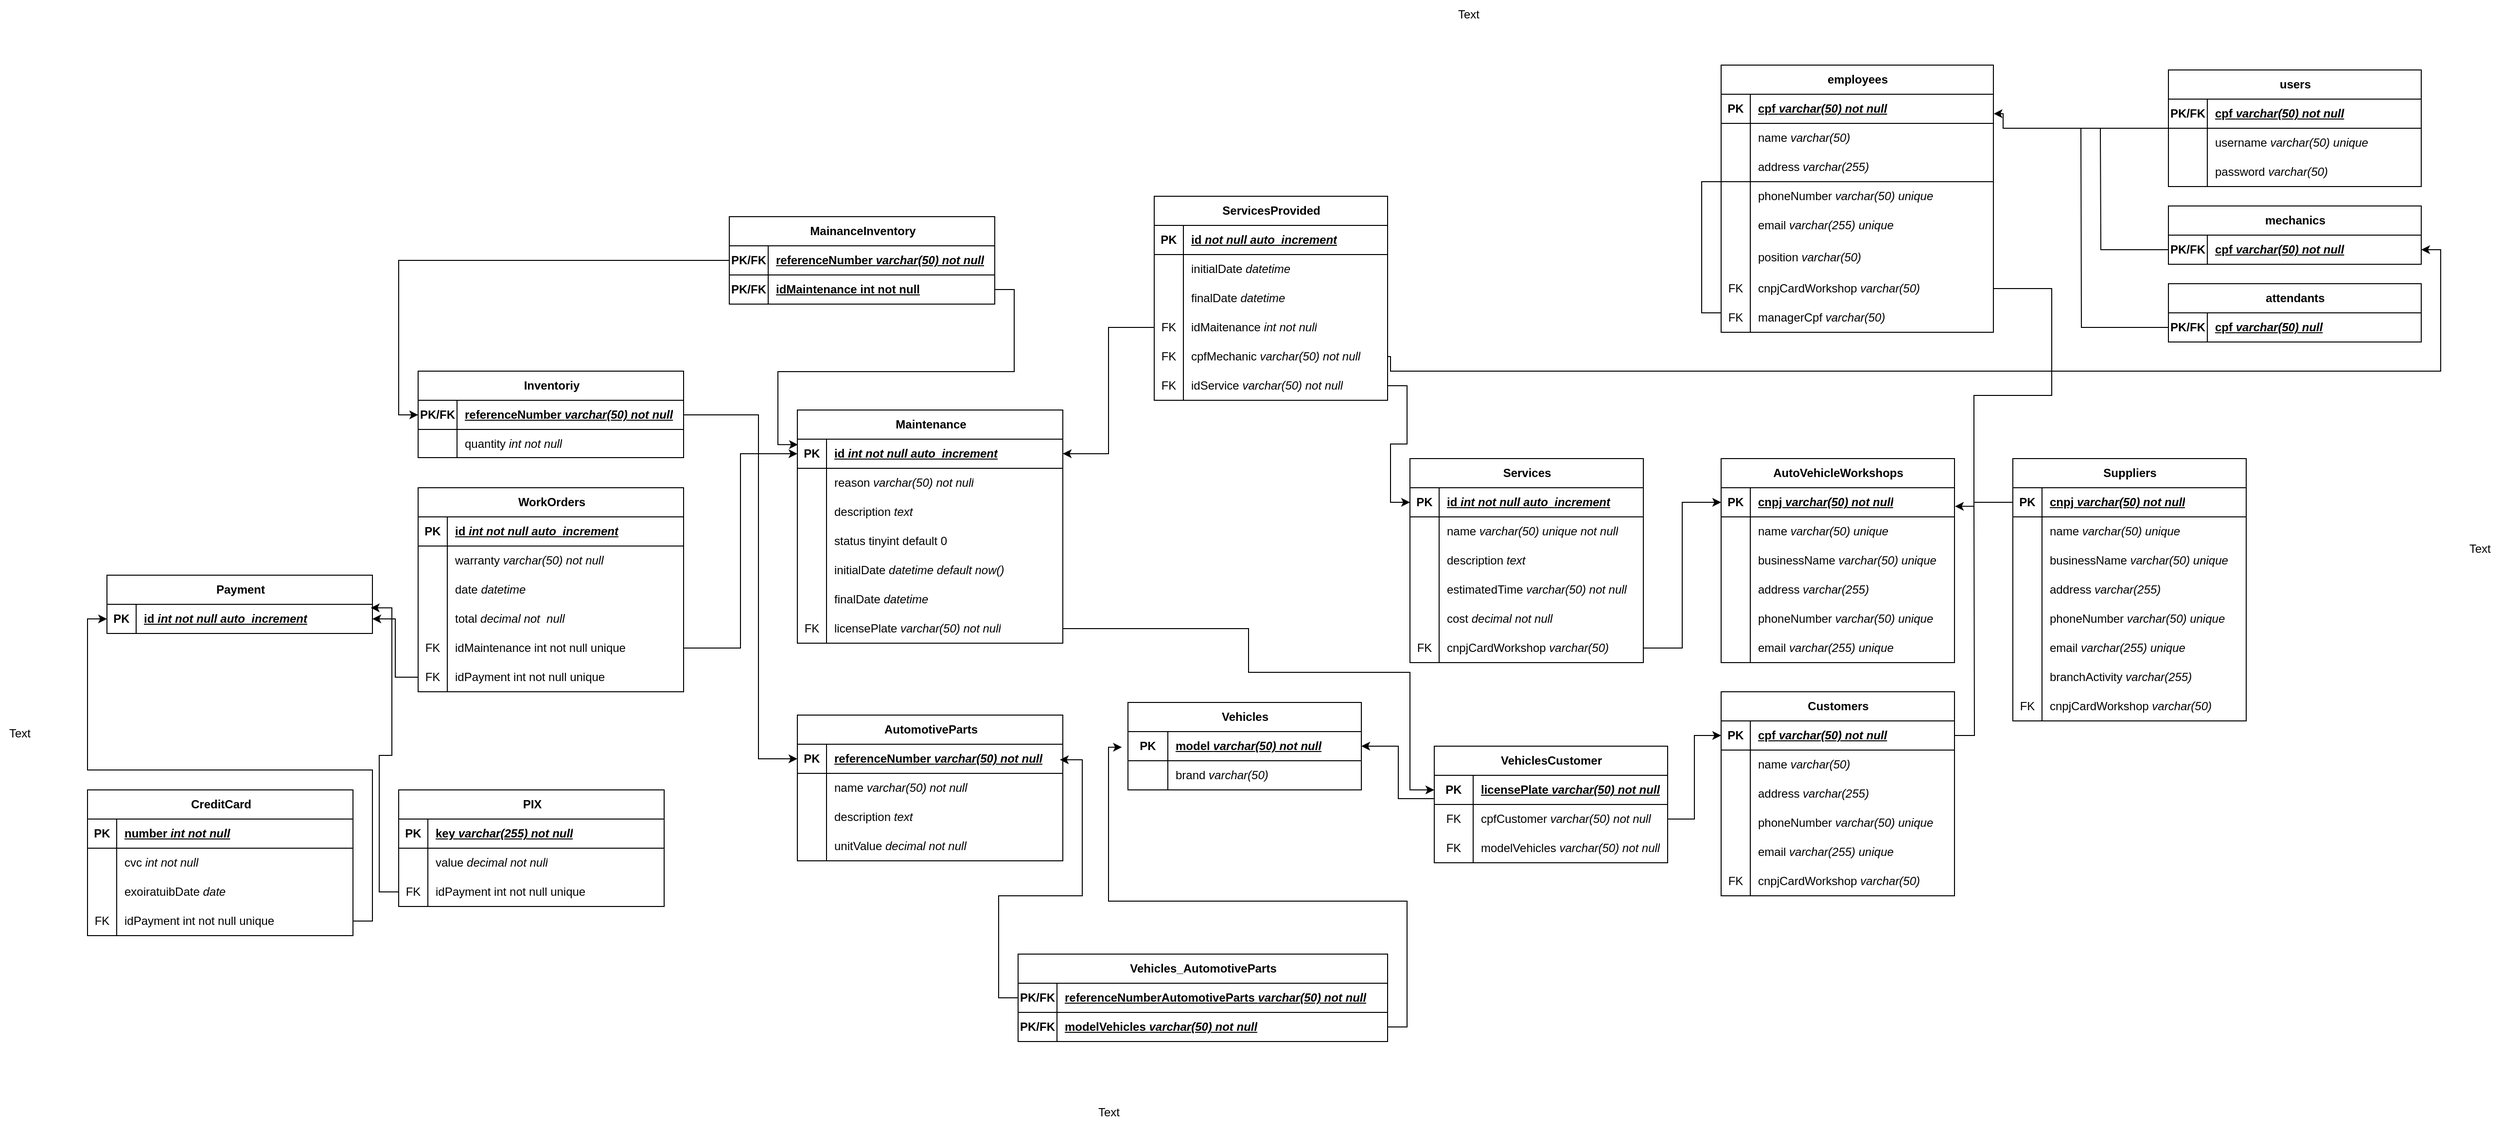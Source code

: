 <mxfile version="22.0.8" type="google">
  <diagram name="Página-1" id="A81LwvQ80SQOA20t7BS8">
    <mxGraphModel grid="1" page="1" gridSize="10" guides="1" tooltips="1" connect="1" arrows="1" fold="1" pageScale="1" pageWidth="827" pageHeight="1169" math="0" shadow="0">
      <root>
        <mxCell id="0" />
        <mxCell id="1" parent="0" />
        <mxCell id="vVb_p1JYC_qMgI_EyPUz-1" value="employees" style="shape=table;startSize=30;container=1;collapsible=1;childLayout=tableLayout;fixedRows=1;rowLines=0;fontStyle=1;align=center;resizeLast=1;html=1;" vertex="1" parent="1">
          <mxGeometry x="50" y="85" width="280" height="275" as="geometry" />
        </mxCell>
        <mxCell id="vVb_p1JYC_qMgI_EyPUz-2" value="" style="shape=tableRow;horizontal=0;startSize=0;swimlaneHead=0;swimlaneBody=0;fillColor=none;collapsible=0;dropTarget=0;points=[[0,0.5],[1,0.5]];portConstraint=eastwest;top=0;left=0;right=0;bottom=1;" vertex="1" parent="vVb_p1JYC_qMgI_EyPUz-1">
          <mxGeometry y="30" width="280" height="30" as="geometry" />
        </mxCell>
        <mxCell id="vVb_p1JYC_qMgI_EyPUz-3" value="PK" style="shape=partialRectangle;connectable=0;fillColor=none;top=0;left=0;bottom=0;right=0;fontStyle=1;overflow=hidden;whiteSpace=wrap;html=1;" vertex="1" parent="vVb_p1JYC_qMgI_EyPUz-2">
          <mxGeometry width="30" height="30" as="geometry">
            <mxRectangle width="30" height="30" as="alternateBounds" />
          </mxGeometry>
        </mxCell>
        <mxCell id="vVb_p1JYC_qMgI_EyPUz-4" value="cpf &lt;i&gt;varchar(50) not null&lt;br&gt;&lt;/i&gt;" style="shape=partialRectangle;connectable=0;fillColor=none;top=0;left=0;bottom=0;right=0;align=left;spacingLeft=6;fontStyle=5;overflow=hidden;whiteSpace=wrap;html=1;" vertex="1" parent="vVb_p1JYC_qMgI_EyPUz-2">
          <mxGeometry x="30" width="250" height="30" as="geometry">
            <mxRectangle width="250" height="30" as="alternateBounds" />
          </mxGeometry>
        </mxCell>
        <mxCell id="vVb_p1JYC_qMgI_EyPUz-5" value="" style="shape=tableRow;horizontal=0;startSize=0;swimlaneHead=0;swimlaneBody=0;fillColor=none;collapsible=0;dropTarget=0;points=[[0,0.5],[1,0.5]];portConstraint=eastwest;top=0;left=0;right=0;bottom=0;" vertex="1" parent="vVb_p1JYC_qMgI_EyPUz-1">
          <mxGeometry y="60" width="280" height="30" as="geometry" />
        </mxCell>
        <mxCell id="vVb_p1JYC_qMgI_EyPUz-6" value="" style="shape=partialRectangle;connectable=0;fillColor=none;top=0;left=0;bottom=0;right=0;editable=1;overflow=hidden;whiteSpace=wrap;html=1;" vertex="1" parent="vVb_p1JYC_qMgI_EyPUz-5">
          <mxGeometry width="30" height="30" as="geometry">
            <mxRectangle width="30" height="30" as="alternateBounds" />
          </mxGeometry>
        </mxCell>
        <mxCell id="vVb_p1JYC_qMgI_EyPUz-7" value="name &lt;i&gt;varchar(50)&lt;/i&gt;" style="shape=partialRectangle;connectable=0;fillColor=none;top=0;left=0;bottom=0;right=0;align=left;spacingLeft=6;overflow=hidden;whiteSpace=wrap;html=1;" vertex="1" parent="vVb_p1JYC_qMgI_EyPUz-5">
          <mxGeometry x="30" width="250" height="30" as="geometry">
            <mxRectangle width="250" height="30" as="alternateBounds" />
          </mxGeometry>
        </mxCell>
        <mxCell id="vVb_p1JYC_qMgI_EyPUz-8" value="" style="shape=tableRow;horizontal=0;startSize=0;swimlaneHead=0;swimlaneBody=0;fillColor=none;collapsible=0;dropTarget=0;points=[[0,0.5],[1,0.5]];portConstraint=eastwest;top=0;left=0;right=0;bottom=0;" vertex="1" parent="vVb_p1JYC_qMgI_EyPUz-1">
          <mxGeometry y="90" width="280" height="30" as="geometry" />
        </mxCell>
        <mxCell id="vVb_p1JYC_qMgI_EyPUz-9" value="" style="shape=partialRectangle;connectable=0;fillColor=none;top=0;left=0;bottom=0;right=0;editable=1;overflow=hidden;whiteSpace=wrap;html=1;" vertex="1" parent="vVb_p1JYC_qMgI_EyPUz-8">
          <mxGeometry width="30" height="30" as="geometry">
            <mxRectangle width="30" height="30" as="alternateBounds" />
          </mxGeometry>
        </mxCell>
        <mxCell id="vVb_p1JYC_qMgI_EyPUz-10" value="address &lt;i&gt;varchar(255)&lt;/i&gt;" style="shape=partialRectangle;connectable=0;fillColor=none;top=0;left=0;bottom=0;right=0;align=left;spacingLeft=6;overflow=hidden;whiteSpace=wrap;html=1;" vertex="1" parent="vVb_p1JYC_qMgI_EyPUz-8">
          <mxGeometry x="30" width="250" height="30" as="geometry">
            <mxRectangle width="250" height="30" as="alternateBounds" />
          </mxGeometry>
        </mxCell>
        <mxCell id="vVb_p1JYC_qMgI_EyPUz-11" value="" style="shape=tableRow;horizontal=0;startSize=0;swimlaneHead=0;swimlaneBody=0;fillColor=none;collapsible=0;dropTarget=0;points=[[0,0.5],[1,0.5]];portConstraint=eastwest;top=0;left=0;right=0;bottom=0;" vertex="1" parent="vVb_p1JYC_qMgI_EyPUz-1">
          <mxGeometry y="120" width="280" height="30" as="geometry" />
        </mxCell>
        <mxCell id="vVb_p1JYC_qMgI_EyPUz-12" value="" style="shape=partialRectangle;connectable=0;fillColor=none;top=0;left=0;bottom=0;right=0;editable=1;overflow=hidden;whiteSpace=wrap;html=1;" vertex="1" parent="vVb_p1JYC_qMgI_EyPUz-11">
          <mxGeometry width="30" height="30" as="geometry">
            <mxRectangle width="30" height="30" as="alternateBounds" />
          </mxGeometry>
        </mxCell>
        <mxCell id="vVb_p1JYC_qMgI_EyPUz-13" value="phoneNumber &lt;i&gt;varchar(50) unique&lt;br&gt;&lt;/i&gt;" style="shape=partialRectangle;connectable=0;fillColor=none;top=0;left=0;bottom=0;right=0;align=left;spacingLeft=6;overflow=hidden;whiteSpace=wrap;html=1;" vertex="1" parent="vVb_p1JYC_qMgI_EyPUz-11">
          <mxGeometry x="30" width="250" height="30" as="geometry">
            <mxRectangle width="250" height="30" as="alternateBounds" />
          </mxGeometry>
        </mxCell>
        <mxCell id="vVb_p1JYC_qMgI_EyPUz-14" value="" style="shape=tableRow;horizontal=0;startSize=0;swimlaneHead=0;swimlaneBody=0;fillColor=none;collapsible=0;dropTarget=0;points=[[0,0.5],[1,0.5]];portConstraint=eastwest;top=0;left=0;right=0;bottom=0;" vertex="1" parent="vVb_p1JYC_qMgI_EyPUz-1">
          <mxGeometry y="150" width="280" height="30" as="geometry" />
        </mxCell>
        <mxCell id="vVb_p1JYC_qMgI_EyPUz-15" value="" style="shape=partialRectangle;connectable=0;fillColor=none;top=0;left=0;bottom=0;right=0;editable=1;overflow=hidden;whiteSpace=wrap;html=1;" vertex="1" parent="vVb_p1JYC_qMgI_EyPUz-14">
          <mxGeometry width="30" height="30" as="geometry">
            <mxRectangle width="30" height="30" as="alternateBounds" />
          </mxGeometry>
        </mxCell>
        <mxCell id="vVb_p1JYC_qMgI_EyPUz-16" value="email &lt;i&gt;varchar(255) unique&lt;br&gt;&lt;/i&gt;" style="shape=partialRectangle;connectable=0;fillColor=none;top=0;left=0;bottom=0;right=0;align=left;spacingLeft=6;overflow=hidden;whiteSpace=wrap;html=1;" vertex="1" parent="vVb_p1JYC_qMgI_EyPUz-14">
          <mxGeometry x="30" width="250" height="30" as="geometry">
            <mxRectangle width="250" height="30" as="alternateBounds" />
          </mxGeometry>
        </mxCell>
        <mxCell id="vVb_p1JYC_qMgI_EyPUz-17" value="" style="shape=tableRow;horizontal=0;startSize=0;swimlaneHead=0;swimlaneBody=0;fillColor=none;collapsible=0;dropTarget=0;points=[[0,0.5],[1,0.5]];portConstraint=eastwest;top=0;left=0;right=0;bottom=0;" vertex="1" parent="vVb_p1JYC_qMgI_EyPUz-1">
          <mxGeometry y="180" width="280" height="35" as="geometry" />
        </mxCell>
        <mxCell id="vVb_p1JYC_qMgI_EyPUz-18" value="" style="shape=partialRectangle;connectable=0;fillColor=none;top=0;left=0;bottom=0;right=0;editable=1;overflow=hidden;whiteSpace=wrap;html=1;" vertex="1" parent="vVb_p1JYC_qMgI_EyPUz-17">
          <mxGeometry width="30" height="35" as="geometry">
            <mxRectangle width="30" height="35" as="alternateBounds" />
          </mxGeometry>
        </mxCell>
        <mxCell id="vVb_p1JYC_qMgI_EyPUz-19" value="position &lt;i&gt;varchar(50)&lt;/i&gt;" style="shape=partialRectangle;connectable=0;fillColor=none;top=0;left=0;bottom=0;right=0;align=left;spacingLeft=6;overflow=hidden;whiteSpace=wrap;html=1;" vertex="1" parent="vVb_p1JYC_qMgI_EyPUz-17">
          <mxGeometry x="30" width="250" height="35" as="geometry">
            <mxRectangle width="250" height="35" as="alternateBounds" />
          </mxGeometry>
        </mxCell>
        <mxCell id="vVb_p1JYC_qMgI_EyPUz-53" value="" style="shape=tableRow;horizontal=0;startSize=0;swimlaneHead=0;swimlaneBody=0;fillColor=none;collapsible=0;dropTarget=0;points=[[0,0.5],[1,0.5]];portConstraint=eastwest;top=0;left=0;right=0;bottom=0;" vertex="1" parent="vVb_p1JYC_qMgI_EyPUz-1">
          <mxGeometry y="215" width="280" height="30" as="geometry" />
        </mxCell>
        <mxCell id="vVb_p1JYC_qMgI_EyPUz-54" value="FK" style="shape=partialRectangle;connectable=0;fillColor=none;top=0;left=0;bottom=0;right=0;editable=1;overflow=hidden;whiteSpace=wrap;html=1;" vertex="1" parent="vVb_p1JYC_qMgI_EyPUz-53">
          <mxGeometry width="30" height="30" as="geometry">
            <mxRectangle width="30" height="30" as="alternateBounds" />
          </mxGeometry>
        </mxCell>
        <mxCell id="vVb_p1JYC_qMgI_EyPUz-55" value="cnpjCardWorkshop &lt;i&gt;varchar(50)&lt;/i&gt;" style="shape=partialRectangle;connectable=0;fillColor=none;top=0;left=0;bottom=0;right=0;align=left;spacingLeft=6;overflow=hidden;whiteSpace=wrap;html=1;" vertex="1" parent="vVb_p1JYC_qMgI_EyPUz-53">
          <mxGeometry x="30" width="250" height="30" as="geometry">
            <mxRectangle width="250" height="30" as="alternateBounds" />
          </mxGeometry>
        </mxCell>
        <mxCell id="vVb_p1JYC_qMgI_EyPUz-56" style="edgeStyle=orthogonalEdgeStyle;rounded=0;orthogonalLoop=1;jettySize=auto;html=1;endArrow=none;endFill=0;exitX=0;exitY=0.5;exitDx=0;exitDy=0;" edge="1" parent="vVb_p1JYC_qMgI_EyPUz-1" source="vVb_p1JYC_qMgI_EyPUz-98">
          <mxGeometry relative="1" as="geometry">
            <mxPoint x="280" y="65" as="targetPoint" />
            <Array as="points">
              <mxPoint y="255" />
              <mxPoint x="-20" y="255" />
              <mxPoint x="-20" y="120" />
              <mxPoint x="280" y="120" />
            </Array>
          </mxGeometry>
        </mxCell>
        <mxCell id="vVb_p1JYC_qMgI_EyPUz-98" value="" style="shape=tableRow;horizontal=0;startSize=0;swimlaneHead=0;swimlaneBody=0;fillColor=none;collapsible=0;dropTarget=0;points=[[0,0.5],[1,0.5]];portConstraint=eastwest;top=0;left=0;right=0;bottom=0;" vertex="1" parent="vVb_p1JYC_qMgI_EyPUz-1">
          <mxGeometry y="245" width="280" height="30" as="geometry" />
        </mxCell>
        <mxCell id="vVb_p1JYC_qMgI_EyPUz-99" value="FK" style="shape=partialRectangle;connectable=0;fillColor=none;top=0;left=0;bottom=0;right=0;editable=1;overflow=hidden;whiteSpace=wrap;html=1;" vertex="1" parent="vVb_p1JYC_qMgI_EyPUz-98">
          <mxGeometry width="30" height="30" as="geometry">
            <mxRectangle width="30" height="30" as="alternateBounds" />
          </mxGeometry>
        </mxCell>
        <mxCell id="vVb_p1JYC_qMgI_EyPUz-100" value="managerCpf &lt;i&gt;varchar(50)&lt;/i&gt;" style="shape=partialRectangle;connectable=0;fillColor=none;top=0;left=0;bottom=0;right=0;align=left;spacingLeft=6;overflow=hidden;whiteSpace=wrap;html=1;" vertex="1" parent="vVb_p1JYC_qMgI_EyPUz-98">
          <mxGeometry x="30" width="250" height="30" as="geometry">
            <mxRectangle width="250" height="30" as="alternateBounds" />
          </mxGeometry>
        </mxCell>
        <mxCell id="vVb_p1JYC_qMgI_EyPUz-20" value="users" style="shape=table;startSize=30;container=1;collapsible=1;childLayout=tableLayout;fixedRows=1;rowLines=0;fontStyle=1;align=center;resizeLast=1;html=1;" vertex="1" parent="1">
          <mxGeometry x="510" y="90" width="260" height="120" as="geometry" />
        </mxCell>
        <mxCell id="vVb_p1JYC_qMgI_EyPUz-21" value="" style="shape=tableRow;horizontal=0;startSize=0;swimlaneHead=0;swimlaneBody=0;fillColor=none;collapsible=0;dropTarget=0;points=[[0,0.5],[1,0.5]];portConstraint=eastwest;top=0;left=0;right=0;bottom=1;" vertex="1" parent="vVb_p1JYC_qMgI_EyPUz-20">
          <mxGeometry y="30" width="260" height="30" as="geometry" />
        </mxCell>
        <mxCell id="vVb_p1JYC_qMgI_EyPUz-22" value="PK/FK" style="shape=partialRectangle;connectable=0;fillColor=none;top=0;left=0;bottom=0;right=0;fontStyle=1;overflow=hidden;whiteSpace=wrap;html=1;" vertex="1" parent="vVb_p1JYC_qMgI_EyPUz-21">
          <mxGeometry width="40" height="30" as="geometry">
            <mxRectangle width="40" height="30" as="alternateBounds" />
          </mxGeometry>
        </mxCell>
        <mxCell id="vVb_p1JYC_qMgI_EyPUz-23" value="cpf &lt;i&gt;varchar(50) not null&lt;br&gt;&lt;/i&gt;" style="shape=partialRectangle;connectable=0;fillColor=none;top=0;left=0;bottom=0;right=0;align=left;spacingLeft=6;fontStyle=5;overflow=hidden;whiteSpace=wrap;html=1;" vertex="1" parent="vVb_p1JYC_qMgI_EyPUz-21">
          <mxGeometry x="40" width="220" height="30" as="geometry">
            <mxRectangle width="220" height="30" as="alternateBounds" />
          </mxGeometry>
        </mxCell>
        <mxCell id="vVb_p1JYC_qMgI_EyPUz-33" value="" style="shape=tableRow;horizontal=0;startSize=0;swimlaneHead=0;swimlaneBody=0;fillColor=none;collapsible=0;dropTarget=0;points=[[0,0.5],[1,0.5]];portConstraint=eastwest;top=0;left=0;right=0;bottom=0;" vertex="1" parent="vVb_p1JYC_qMgI_EyPUz-20">
          <mxGeometry y="60" width="260" height="30" as="geometry" />
        </mxCell>
        <mxCell id="vVb_p1JYC_qMgI_EyPUz-34" value="" style="shape=partialRectangle;connectable=0;fillColor=none;top=0;left=0;bottom=0;right=0;editable=1;overflow=hidden;whiteSpace=wrap;html=1;" vertex="1" parent="vVb_p1JYC_qMgI_EyPUz-33">
          <mxGeometry width="40" height="30" as="geometry">
            <mxRectangle width="40" height="30" as="alternateBounds" />
          </mxGeometry>
        </mxCell>
        <mxCell id="vVb_p1JYC_qMgI_EyPUz-35" value="username &lt;i&gt;varchar(50) unique&lt;br&gt;&lt;/i&gt;" style="shape=partialRectangle;connectable=0;fillColor=none;top=0;left=0;bottom=0;right=0;align=left;spacingLeft=6;overflow=hidden;whiteSpace=wrap;html=1;" vertex="1" parent="vVb_p1JYC_qMgI_EyPUz-33">
          <mxGeometry x="40" width="220" height="30" as="geometry">
            <mxRectangle width="220" height="30" as="alternateBounds" />
          </mxGeometry>
        </mxCell>
        <mxCell id="vVb_p1JYC_qMgI_EyPUz-36" value="" style="shape=tableRow;horizontal=0;startSize=0;swimlaneHead=0;swimlaneBody=0;fillColor=none;collapsible=0;dropTarget=0;points=[[0,0.5],[1,0.5]];portConstraint=eastwest;top=0;left=0;right=0;bottom=0;" vertex="1" parent="vVb_p1JYC_qMgI_EyPUz-20">
          <mxGeometry y="90" width="260" height="30" as="geometry" />
        </mxCell>
        <mxCell id="vVb_p1JYC_qMgI_EyPUz-37" value="" style="shape=partialRectangle;connectable=0;fillColor=none;top=0;left=0;bottom=0;right=0;editable=1;overflow=hidden;whiteSpace=wrap;html=1;" vertex="1" parent="vVb_p1JYC_qMgI_EyPUz-36">
          <mxGeometry width="40" height="30" as="geometry">
            <mxRectangle width="40" height="30" as="alternateBounds" />
          </mxGeometry>
        </mxCell>
        <mxCell id="vVb_p1JYC_qMgI_EyPUz-38" value="password &lt;i&gt;varchar(50)&lt;/i&gt;" style="shape=partialRectangle;connectable=0;fillColor=none;top=0;left=0;bottom=0;right=0;align=left;spacingLeft=6;overflow=hidden;whiteSpace=wrap;html=1;" vertex="1" parent="vVb_p1JYC_qMgI_EyPUz-36">
          <mxGeometry x="40" width="220" height="30" as="geometry">
            <mxRectangle width="220" height="30" as="alternateBounds" />
          </mxGeometry>
        </mxCell>
        <mxCell id="vVb_p1JYC_qMgI_EyPUz-39" value="mechanics" style="shape=table;startSize=30;container=1;collapsible=1;childLayout=tableLayout;fixedRows=1;rowLines=0;fontStyle=1;align=center;resizeLast=1;html=1;" vertex="1" parent="1">
          <mxGeometry x="510" y="230" width="260" height="60" as="geometry" />
        </mxCell>
        <mxCell id="vVb_p1JYC_qMgI_EyPUz-40" value="" style="shape=tableRow;horizontal=0;startSize=0;swimlaneHead=0;swimlaneBody=0;fillColor=none;collapsible=0;dropTarget=0;points=[[0,0.5],[1,0.5]];portConstraint=eastwest;top=0;left=0;right=0;bottom=1;" vertex="1" parent="vVb_p1JYC_qMgI_EyPUz-39">
          <mxGeometry y="30" width="260" height="30" as="geometry" />
        </mxCell>
        <mxCell id="vVb_p1JYC_qMgI_EyPUz-41" value="PK/FK" style="shape=partialRectangle;connectable=0;fillColor=none;top=0;left=0;bottom=0;right=0;fontStyle=1;overflow=hidden;whiteSpace=wrap;html=1;" vertex="1" parent="vVb_p1JYC_qMgI_EyPUz-40">
          <mxGeometry width="40" height="30" as="geometry">
            <mxRectangle width="40" height="30" as="alternateBounds" />
          </mxGeometry>
        </mxCell>
        <mxCell id="vVb_p1JYC_qMgI_EyPUz-42" value="cpf &lt;i&gt;varchar(50) not null&lt;br&gt;&lt;/i&gt;" style="shape=partialRectangle;connectable=0;fillColor=none;top=0;left=0;bottom=0;right=0;align=left;spacingLeft=6;fontStyle=5;overflow=hidden;whiteSpace=wrap;html=1;" vertex="1" parent="vVb_p1JYC_qMgI_EyPUz-40">
          <mxGeometry x="40" width="220" height="30" as="geometry">
            <mxRectangle width="220" height="30" as="alternateBounds" />
          </mxGeometry>
        </mxCell>
        <mxCell id="vVb_p1JYC_qMgI_EyPUz-49" value="attendants" style="shape=table;startSize=30;container=1;collapsible=1;childLayout=tableLayout;fixedRows=1;rowLines=0;fontStyle=1;align=center;resizeLast=1;html=1;" vertex="1" parent="1">
          <mxGeometry x="510" y="310" width="260" height="60" as="geometry" />
        </mxCell>
        <mxCell id="vVb_p1JYC_qMgI_EyPUz-50" value="" style="shape=tableRow;horizontal=0;startSize=0;swimlaneHead=0;swimlaneBody=0;fillColor=none;collapsible=0;dropTarget=0;points=[[0,0.5],[1,0.5]];portConstraint=eastwest;top=0;left=0;right=0;bottom=1;" vertex="1" parent="vVb_p1JYC_qMgI_EyPUz-49">
          <mxGeometry y="30" width="260" height="30" as="geometry" />
        </mxCell>
        <mxCell id="vVb_p1JYC_qMgI_EyPUz-51" value="PK/FK" style="shape=partialRectangle;connectable=0;fillColor=none;top=0;left=0;bottom=0;right=0;fontStyle=1;overflow=hidden;whiteSpace=wrap;html=1;" vertex="1" parent="vVb_p1JYC_qMgI_EyPUz-50">
          <mxGeometry width="40" height="30" as="geometry">
            <mxRectangle width="40" height="30" as="alternateBounds" />
          </mxGeometry>
        </mxCell>
        <mxCell id="vVb_p1JYC_qMgI_EyPUz-52" value="cpf &lt;i&gt;varchar(50) null&lt;br&gt;&lt;/i&gt;" style="shape=partialRectangle;connectable=0;fillColor=none;top=0;left=0;bottom=0;right=0;align=left;spacingLeft=6;fontStyle=5;overflow=hidden;whiteSpace=wrap;html=1;" vertex="1" parent="vVb_p1JYC_qMgI_EyPUz-50">
          <mxGeometry x="40" width="220" height="30" as="geometry">
            <mxRectangle width="220" height="30" as="alternateBounds" />
          </mxGeometry>
        </mxCell>
        <mxCell id="vVb_p1JYC_qMgI_EyPUz-63" style="edgeStyle=orthogonalEdgeStyle;rounded=0;orthogonalLoop=1;jettySize=auto;html=1;endArrow=none;endFill=0;" edge="1" parent="1" source="vVb_p1JYC_qMgI_EyPUz-40">
          <mxGeometry relative="1" as="geometry">
            <mxPoint x="440" y="150" as="targetPoint" />
          </mxGeometry>
        </mxCell>
        <mxCell id="vVb_p1JYC_qMgI_EyPUz-64" style="edgeStyle=orthogonalEdgeStyle;rounded=0;orthogonalLoop=1;jettySize=auto;html=1;startArrow=none;startFill=0;endArrow=none;endFill=0;" edge="1" parent="1" source="vVb_p1JYC_qMgI_EyPUz-50">
          <mxGeometry relative="1" as="geometry">
            <mxPoint x="420" y="150" as="targetPoint" />
          </mxGeometry>
        </mxCell>
        <mxCell id="vVb_p1JYC_qMgI_EyPUz-66" style="edgeStyle=orthogonalEdgeStyle;rounded=0;orthogonalLoop=1;jettySize=auto;html=1;entryX=1.001;entryY=0.667;entryDx=0;entryDy=0;entryPerimeter=0;" edge="1" parent="1" source="vVb_p1JYC_qMgI_EyPUz-21" target="vVb_p1JYC_qMgI_EyPUz-2">
          <mxGeometry relative="1" as="geometry">
            <Array as="points">
              <mxPoint x="340" y="150" />
              <mxPoint x="340" y="135" />
            </Array>
          </mxGeometry>
        </mxCell>
        <mxCell id="vVb_p1JYC_qMgI_EyPUz-67" value="AutoVehicleWorkshops" style="shape=table;startSize=30;container=1;collapsible=1;childLayout=tableLayout;fixedRows=1;rowLines=0;fontStyle=1;align=center;resizeLast=1;html=1;" vertex="1" parent="1">
          <mxGeometry x="50" y="490" width="240" height="210" as="geometry" />
        </mxCell>
        <mxCell id="vVb_p1JYC_qMgI_EyPUz-68" value="" style="shape=tableRow;horizontal=0;startSize=0;swimlaneHead=0;swimlaneBody=0;fillColor=none;collapsible=0;dropTarget=0;points=[[0,0.5],[1,0.5]];portConstraint=eastwest;top=0;left=0;right=0;bottom=1;" vertex="1" parent="vVb_p1JYC_qMgI_EyPUz-67">
          <mxGeometry y="30" width="240" height="30" as="geometry" />
        </mxCell>
        <mxCell id="vVb_p1JYC_qMgI_EyPUz-69" value="PK" style="shape=partialRectangle;connectable=0;fillColor=none;top=0;left=0;bottom=0;right=0;fontStyle=1;overflow=hidden;whiteSpace=wrap;html=1;" vertex="1" parent="vVb_p1JYC_qMgI_EyPUz-68">
          <mxGeometry width="30" height="30" as="geometry">
            <mxRectangle width="30" height="30" as="alternateBounds" />
          </mxGeometry>
        </mxCell>
        <mxCell id="vVb_p1JYC_qMgI_EyPUz-70" value="cnpj &lt;i&gt;varchar(50) not null&lt;br&gt;&lt;/i&gt;" style="shape=partialRectangle;connectable=0;fillColor=none;top=0;left=0;bottom=0;right=0;align=left;spacingLeft=6;fontStyle=5;overflow=hidden;whiteSpace=wrap;html=1;" vertex="1" parent="vVb_p1JYC_qMgI_EyPUz-68">
          <mxGeometry x="30" width="210" height="30" as="geometry">
            <mxRectangle width="210" height="30" as="alternateBounds" />
          </mxGeometry>
        </mxCell>
        <mxCell id="vVb_p1JYC_qMgI_EyPUz-71" value="" style="shape=tableRow;horizontal=0;startSize=0;swimlaneHead=0;swimlaneBody=0;fillColor=none;collapsible=0;dropTarget=0;points=[[0,0.5],[1,0.5]];portConstraint=eastwest;top=0;left=0;right=0;bottom=0;" vertex="1" parent="vVb_p1JYC_qMgI_EyPUz-67">
          <mxGeometry y="60" width="240" height="30" as="geometry" />
        </mxCell>
        <mxCell id="vVb_p1JYC_qMgI_EyPUz-72" value="" style="shape=partialRectangle;connectable=0;fillColor=none;top=0;left=0;bottom=0;right=0;editable=1;overflow=hidden;whiteSpace=wrap;html=1;" vertex="1" parent="vVb_p1JYC_qMgI_EyPUz-71">
          <mxGeometry width="30" height="30" as="geometry">
            <mxRectangle width="30" height="30" as="alternateBounds" />
          </mxGeometry>
        </mxCell>
        <mxCell id="vVb_p1JYC_qMgI_EyPUz-73" value="name &lt;i&gt;varchar(50) unique&lt;/i&gt;" style="shape=partialRectangle;connectable=0;fillColor=none;top=0;left=0;bottom=0;right=0;align=left;spacingLeft=6;overflow=hidden;whiteSpace=wrap;html=1;" vertex="1" parent="vVb_p1JYC_qMgI_EyPUz-71">
          <mxGeometry x="30" width="210" height="30" as="geometry">
            <mxRectangle width="210" height="30" as="alternateBounds" />
          </mxGeometry>
        </mxCell>
        <mxCell id="vVb_p1JYC_qMgI_EyPUz-74" value="" style="shape=tableRow;horizontal=0;startSize=0;swimlaneHead=0;swimlaneBody=0;fillColor=none;collapsible=0;dropTarget=0;points=[[0,0.5],[1,0.5]];portConstraint=eastwest;top=0;left=0;right=0;bottom=0;" vertex="1" parent="vVb_p1JYC_qMgI_EyPUz-67">
          <mxGeometry y="90" width="240" height="30" as="geometry" />
        </mxCell>
        <mxCell id="vVb_p1JYC_qMgI_EyPUz-75" value="" style="shape=partialRectangle;connectable=0;fillColor=none;top=0;left=0;bottom=0;right=0;editable=1;overflow=hidden;whiteSpace=wrap;html=1;" vertex="1" parent="vVb_p1JYC_qMgI_EyPUz-74">
          <mxGeometry width="30" height="30" as="geometry">
            <mxRectangle width="30" height="30" as="alternateBounds" />
          </mxGeometry>
        </mxCell>
        <mxCell id="vVb_p1JYC_qMgI_EyPUz-76" value="businessName &lt;i&gt;varchar(50) unique&lt;br&gt;&lt;/i&gt;" style="shape=partialRectangle;connectable=0;fillColor=none;top=0;left=0;bottom=0;right=0;align=left;spacingLeft=6;overflow=hidden;whiteSpace=wrap;html=1;" vertex="1" parent="vVb_p1JYC_qMgI_EyPUz-74">
          <mxGeometry x="30" width="210" height="30" as="geometry">
            <mxRectangle width="210" height="30" as="alternateBounds" />
          </mxGeometry>
        </mxCell>
        <mxCell id="vVb_p1JYC_qMgI_EyPUz-80" value="" style="shape=tableRow;horizontal=0;startSize=0;swimlaneHead=0;swimlaneBody=0;fillColor=none;collapsible=0;dropTarget=0;points=[[0,0.5],[1,0.5]];portConstraint=eastwest;top=0;left=0;right=0;bottom=0;" vertex="1" parent="vVb_p1JYC_qMgI_EyPUz-67">
          <mxGeometry y="120" width="240" height="30" as="geometry" />
        </mxCell>
        <mxCell id="vVb_p1JYC_qMgI_EyPUz-81" value="" style="shape=partialRectangle;connectable=0;fillColor=none;top=0;left=0;bottom=0;right=0;editable=1;overflow=hidden;whiteSpace=wrap;html=1;" vertex="1" parent="vVb_p1JYC_qMgI_EyPUz-80">
          <mxGeometry width="30" height="30" as="geometry">
            <mxRectangle width="30" height="30" as="alternateBounds" />
          </mxGeometry>
        </mxCell>
        <mxCell id="vVb_p1JYC_qMgI_EyPUz-82" value="address &lt;i&gt;varchar(255)&lt;/i&gt;" style="shape=partialRectangle;connectable=0;fillColor=none;top=0;left=0;bottom=0;right=0;align=left;spacingLeft=6;overflow=hidden;whiteSpace=wrap;html=1;" vertex="1" parent="vVb_p1JYC_qMgI_EyPUz-80">
          <mxGeometry x="30" width="210" height="30" as="geometry">
            <mxRectangle width="210" height="30" as="alternateBounds" />
          </mxGeometry>
        </mxCell>
        <mxCell id="vVb_p1JYC_qMgI_EyPUz-89" value="" style="shape=tableRow;horizontal=0;startSize=0;swimlaneHead=0;swimlaneBody=0;fillColor=none;collapsible=0;dropTarget=0;points=[[0,0.5],[1,0.5]];portConstraint=eastwest;top=0;left=0;right=0;bottom=0;" vertex="1" parent="vVb_p1JYC_qMgI_EyPUz-67">
          <mxGeometry y="150" width="240" height="30" as="geometry" />
        </mxCell>
        <mxCell id="vVb_p1JYC_qMgI_EyPUz-90" value="" style="shape=partialRectangle;connectable=0;fillColor=none;top=0;left=0;bottom=0;right=0;editable=1;overflow=hidden;whiteSpace=wrap;html=1;" vertex="1" parent="vVb_p1JYC_qMgI_EyPUz-89">
          <mxGeometry width="30" height="30" as="geometry">
            <mxRectangle width="30" height="30" as="alternateBounds" />
          </mxGeometry>
        </mxCell>
        <mxCell id="vVb_p1JYC_qMgI_EyPUz-91" value="phoneNumber &lt;i&gt;varchar(50) unique&lt;br&gt;&lt;/i&gt;" style="shape=partialRectangle;connectable=0;fillColor=none;top=0;left=0;bottom=0;right=0;align=left;spacingLeft=6;overflow=hidden;whiteSpace=wrap;html=1;" vertex="1" parent="vVb_p1JYC_qMgI_EyPUz-89">
          <mxGeometry x="30" width="210" height="30" as="geometry">
            <mxRectangle width="210" height="30" as="alternateBounds" />
          </mxGeometry>
        </mxCell>
        <mxCell id="vVb_p1JYC_qMgI_EyPUz-92" value="" style="shape=tableRow;horizontal=0;startSize=0;swimlaneHead=0;swimlaneBody=0;fillColor=none;collapsible=0;dropTarget=0;points=[[0,0.5],[1,0.5]];portConstraint=eastwest;top=0;left=0;right=0;bottom=0;" vertex="1" parent="vVb_p1JYC_qMgI_EyPUz-67">
          <mxGeometry y="180" width="240" height="30" as="geometry" />
        </mxCell>
        <mxCell id="vVb_p1JYC_qMgI_EyPUz-93" value="" style="shape=partialRectangle;connectable=0;fillColor=none;top=0;left=0;bottom=0;right=0;editable=1;overflow=hidden;whiteSpace=wrap;html=1;" vertex="1" parent="vVb_p1JYC_qMgI_EyPUz-92">
          <mxGeometry width="30" height="30" as="geometry">
            <mxRectangle width="30" height="30" as="alternateBounds" />
          </mxGeometry>
        </mxCell>
        <mxCell id="vVb_p1JYC_qMgI_EyPUz-94" value="email &lt;i&gt;varchar(255) unique&lt;br&gt;&lt;/i&gt;" style="shape=partialRectangle;connectable=0;fillColor=none;top=0;left=0;bottom=0;right=0;align=left;spacingLeft=6;overflow=hidden;whiteSpace=wrap;html=1;" vertex="1" parent="vVb_p1JYC_qMgI_EyPUz-92">
          <mxGeometry x="30" width="210" height="30" as="geometry">
            <mxRectangle width="210" height="30" as="alternateBounds" />
          </mxGeometry>
        </mxCell>
        <mxCell id="vVb_p1JYC_qMgI_EyPUz-101" style="edgeStyle=orthogonalEdgeStyle;rounded=0;orthogonalLoop=1;jettySize=auto;html=1;entryX=1.002;entryY=0.638;entryDx=0;entryDy=0;entryPerimeter=0;" edge="1" parent="1" source="vVb_p1JYC_qMgI_EyPUz-53" target="vVb_p1JYC_qMgI_EyPUz-68">
          <mxGeometry relative="1" as="geometry">
            <Array as="points">
              <mxPoint x="390" y="315" />
              <mxPoint x="390" y="425" />
              <mxPoint x="310" y="425" />
              <mxPoint x="310" y="539" />
            </Array>
          </mxGeometry>
        </mxCell>
        <mxCell id="vVb_p1JYC_qMgI_EyPUz-102" value="Suppliers" style="shape=table;startSize=30;container=1;collapsible=1;childLayout=tableLayout;fixedRows=1;rowLines=0;fontStyle=1;align=center;resizeLast=1;html=1;" vertex="1" parent="1">
          <mxGeometry x="350" y="490" width="240" height="270" as="geometry" />
        </mxCell>
        <mxCell id="vVb_p1JYC_qMgI_EyPUz-103" value="" style="shape=tableRow;horizontal=0;startSize=0;swimlaneHead=0;swimlaneBody=0;fillColor=none;collapsible=0;dropTarget=0;points=[[0,0.5],[1,0.5]];portConstraint=eastwest;top=0;left=0;right=0;bottom=1;" vertex="1" parent="vVb_p1JYC_qMgI_EyPUz-102">
          <mxGeometry y="30" width="240" height="30" as="geometry" />
        </mxCell>
        <mxCell id="vVb_p1JYC_qMgI_EyPUz-104" value="PK" style="shape=partialRectangle;connectable=0;fillColor=none;top=0;left=0;bottom=0;right=0;fontStyle=1;overflow=hidden;whiteSpace=wrap;html=1;" vertex="1" parent="vVb_p1JYC_qMgI_EyPUz-103">
          <mxGeometry width="30" height="30" as="geometry">
            <mxRectangle width="30" height="30" as="alternateBounds" />
          </mxGeometry>
        </mxCell>
        <mxCell id="vVb_p1JYC_qMgI_EyPUz-105" value="cnpj &lt;i&gt;varchar(50) not null&lt;br&gt;&lt;/i&gt;" style="shape=partialRectangle;connectable=0;fillColor=none;top=0;left=0;bottom=0;right=0;align=left;spacingLeft=6;fontStyle=5;overflow=hidden;whiteSpace=wrap;html=1;" vertex="1" parent="vVb_p1JYC_qMgI_EyPUz-103">
          <mxGeometry x="30" width="210" height="30" as="geometry">
            <mxRectangle width="210" height="30" as="alternateBounds" />
          </mxGeometry>
        </mxCell>
        <mxCell id="vVb_p1JYC_qMgI_EyPUz-106" value="" style="shape=tableRow;horizontal=0;startSize=0;swimlaneHead=0;swimlaneBody=0;fillColor=none;collapsible=0;dropTarget=0;points=[[0,0.5],[1,0.5]];portConstraint=eastwest;top=0;left=0;right=0;bottom=0;" vertex="1" parent="vVb_p1JYC_qMgI_EyPUz-102">
          <mxGeometry y="60" width="240" height="30" as="geometry" />
        </mxCell>
        <mxCell id="vVb_p1JYC_qMgI_EyPUz-107" value="" style="shape=partialRectangle;connectable=0;fillColor=none;top=0;left=0;bottom=0;right=0;editable=1;overflow=hidden;whiteSpace=wrap;html=1;" vertex="1" parent="vVb_p1JYC_qMgI_EyPUz-106">
          <mxGeometry width="30" height="30" as="geometry">
            <mxRectangle width="30" height="30" as="alternateBounds" />
          </mxGeometry>
        </mxCell>
        <mxCell id="vVb_p1JYC_qMgI_EyPUz-108" value="name &lt;i&gt;varchar(50) unique&lt;/i&gt;" style="shape=partialRectangle;connectable=0;fillColor=none;top=0;left=0;bottom=0;right=0;align=left;spacingLeft=6;overflow=hidden;whiteSpace=wrap;html=1;" vertex="1" parent="vVb_p1JYC_qMgI_EyPUz-106">
          <mxGeometry x="30" width="210" height="30" as="geometry">
            <mxRectangle width="210" height="30" as="alternateBounds" />
          </mxGeometry>
        </mxCell>
        <mxCell id="vVb_p1JYC_qMgI_EyPUz-109" value="" style="shape=tableRow;horizontal=0;startSize=0;swimlaneHead=0;swimlaneBody=0;fillColor=none;collapsible=0;dropTarget=0;points=[[0,0.5],[1,0.5]];portConstraint=eastwest;top=0;left=0;right=0;bottom=0;" vertex="1" parent="vVb_p1JYC_qMgI_EyPUz-102">
          <mxGeometry y="90" width="240" height="30" as="geometry" />
        </mxCell>
        <mxCell id="vVb_p1JYC_qMgI_EyPUz-110" value="" style="shape=partialRectangle;connectable=0;fillColor=none;top=0;left=0;bottom=0;right=0;editable=1;overflow=hidden;whiteSpace=wrap;html=1;" vertex="1" parent="vVb_p1JYC_qMgI_EyPUz-109">
          <mxGeometry width="30" height="30" as="geometry">
            <mxRectangle width="30" height="30" as="alternateBounds" />
          </mxGeometry>
        </mxCell>
        <mxCell id="vVb_p1JYC_qMgI_EyPUz-111" value="businessName &lt;i&gt;varchar(50) unique&lt;br&gt;&lt;/i&gt;" style="shape=partialRectangle;connectable=0;fillColor=none;top=0;left=0;bottom=0;right=0;align=left;spacingLeft=6;overflow=hidden;whiteSpace=wrap;html=1;" vertex="1" parent="vVb_p1JYC_qMgI_EyPUz-109">
          <mxGeometry x="30" width="210" height="30" as="geometry">
            <mxRectangle width="210" height="30" as="alternateBounds" />
          </mxGeometry>
        </mxCell>
        <mxCell id="vVb_p1JYC_qMgI_EyPUz-112" value="" style="shape=tableRow;horizontal=0;startSize=0;swimlaneHead=0;swimlaneBody=0;fillColor=none;collapsible=0;dropTarget=0;points=[[0,0.5],[1,0.5]];portConstraint=eastwest;top=0;left=0;right=0;bottom=0;" vertex="1" parent="vVb_p1JYC_qMgI_EyPUz-102">
          <mxGeometry y="120" width="240" height="30" as="geometry" />
        </mxCell>
        <mxCell id="vVb_p1JYC_qMgI_EyPUz-113" value="" style="shape=partialRectangle;connectable=0;fillColor=none;top=0;left=0;bottom=0;right=0;editable=1;overflow=hidden;whiteSpace=wrap;html=1;" vertex="1" parent="vVb_p1JYC_qMgI_EyPUz-112">
          <mxGeometry width="30" height="30" as="geometry">
            <mxRectangle width="30" height="30" as="alternateBounds" />
          </mxGeometry>
        </mxCell>
        <mxCell id="vVb_p1JYC_qMgI_EyPUz-114" value="address &lt;i&gt;varchar(255)&lt;/i&gt;" style="shape=partialRectangle;connectable=0;fillColor=none;top=0;left=0;bottom=0;right=0;align=left;spacingLeft=6;overflow=hidden;whiteSpace=wrap;html=1;" vertex="1" parent="vVb_p1JYC_qMgI_EyPUz-112">
          <mxGeometry x="30" width="210" height="30" as="geometry">
            <mxRectangle width="210" height="30" as="alternateBounds" />
          </mxGeometry>
        </mxCell>
        <mxCell id="vVb_p1JYC_qMgI_EyPUz-115" value="" style="shape=tableRow;horizontal=0;startSize=0;swimlaneHead=0;swimlaneBody=0;fillColor=none;collapsible=0;dropTarget=0;points=[[0,0.5],[1,0.5]];portConstraint=eastwest;top=0;left=0;right=0;bottom=0;" vertex="1" parent="vVb_p1JYC_qMgI_EyPUz-102">
          <mxGeometry y="150" width="240" height="30" as="geometry" />
        </mxCell>
        <mxCell id="vVb_p1JYC_qMgI_EyPUz-116" value="" style="shape=partialRectangle;connectable=0;fillColor=none;top=0;left=0;bottom=0;right=0;editable=1;overflow=hidden;whiteSpace=wrap;html=1;" vertex="1" parent="vVb_p1JYC_qMgI_EyPUz-115">
          <mxGeometry width="30" height="30" as="geometry">
            <mxRectangle width="30" height="30" as="alternateBounds" />
          </mxGeometry>
        </mxCell>
        <mxCell id="vVb_p1JYC_qMgI_EyPUz-117" value="phoneNumber &lt;i&gt;varchar(50) unique&lt;br&gt;&lt;/i&gt;" style="shape=partialRectangle;connectable=0;fillColor=none;top=0;left=0;bottom=0;right=0;align=left;spacingLeft=6;overflow=hidden;whiteSpace=wrap;html=1;" vertex="1" parent="vVb_p1JYC_qMgI_EyPUz-115">
          <mxGeometry x="30" width="210" height="30" as="geometry">
            <mxRectangle width="210" height="30" as="alternateBounds" />
          </mxGeometry>
        </mxCell>
        <mxCell id="vVb_p1JYC_qMgI_EyPUz-118" value="" style="shape=tableRow;horizontal=0;startSize=0;swimlaneHead=0;swimlaneBody=0;fillColor=none;collapsible=0;dropTarget=0;points=[[0,0.5],[1,0.5]];portConstraint=eastwest;top=0;left=0;right=0;bottom=0;" vertex="1" parent="vVb_p1JYC_qMgI_EyPUz-102">
          <mxGeometry y="180" width="240" height="30" as="geometry" />
        </mxCell>
        <mxCell id="vVb_p1JYC_qMgI_EyPUz-119" value="" style="shape=partialRectangle;connectable=0;fillColor=none;top=0;left=0;bottom=0;right=0;editable=1;overflow=hidden;whiteSpace=wrap;html=1;" vertex="1" parent="vVb_p1JYC_qMgI_EyPUz-118">
          <mxGeometry width="30" height="30" as="geometry">
            <mxRectangle width="30" height="30" as="alternateBounds" />
          </mxGeometry>
        </mxCell>
        <mxCell id="vVb_p1JYC_qMgI_EyPUz-120" value="email &lt;i&gt;varchar(255) unique&lt;br&gt;&lt;/i&gt;" style="shape=partialRectangle;connectable=0;fillColor=none;top=0;left=0;bottom=0;right=0;align=left;spacingLeft=6;overflow=hidden;whiteSpace=wrap;html=1;" vertex="1" parent="vVb_p1JYC_qMgI_EyPUz-118">
          <mxGeometry x="30" width="210" height="30" as="geometry">
            <mxRectangle width="210" height="30" as="alternateBounds" />
          </mxGeometry>
        </mxCell>
        <mxCell id="vVb_p1JYC_qMgI_EyPUz-121" value="" style="shape=tableRow;horizontal=0;startSize=0;swimlaneHead=0;swimlaneBody=0;fillColor=none;collapsible=0;dropTarget=0;points=[[0,0.5],[1,0.5]];portConstraint=eastwest;top=0;left=0;right=0;bottom=0;" vertex="1" parent="vVb_p1JYC_qMgI_EyPUz-102">
          <mxGeometry y="210" width="240" height="30" as="geometry" />
        </mxCell>
        <mxCell id="vVb_p1JYC_qMgI_EyPUz-122" value="" style="shape=partialRectangle;connectable=0;fillColor=none;top=0;left=0;bottom=0;right=0;editable=1;overflow=hidden;whiteSpace=wrap;html=1;" vertex="1" parent="vVb_p1JYC_qMgI_EyPUz-121">
          <mxGeometry width="30" height="30" as="geometry">
            <mxRectangle width="30" height="30" as="alternateBounds" />
          </mxGeometry>
        </mxCell>
        <mxCell id="vVb_p1JYC_qMgI_EyPUz-123" value="branchActivity &lt;i&gt;varchar(255) &lt;br&gt;&lt;/i&gt;" style="shape=partialRectangle;connectable=0;fillColor=none;top=0;left=0;bottom=0;right=0;align=left;spacingLeft=6;overflow=hidden;whiteSpace=wrap;html=1;" vertex="1" parent="vVb_p1JYC_qMgI_EyPUz-121">
          <mxGeometry x="30" width="210" height="30" as="geometry">
            <mxRectangle width="210" height="30" as="alternateBounds" />
          </mxGeometry>
        </mxCell>
        <mxCell id="vVb_p1JYC_qMgI_EyPUz-127" value="" style="shape=tableRow;horizontal=0;startSize=0;swimlaneHead=0;swimlaneBody=0;fillColor=none;collapsible=0;dropTarget=0;points=[[0,0.5],[1,0.5]];portConstraint=eastwest;top=0;left=0;right=0;bottom=0;" vertex="1" parent="vVb_p1JYC_qMgI_EyPUz-102">
          <mxGeometry y="240" width="240" height="30" as="geometry" />
        </mxCell>
        <mxCell id="vVb_p1JYC_qMgI_EyPUz-128" value="FK" style="shape=partialRectangle;connectable=0;fillColor=none;top=0;left=0;bottom=0;right=0;editable=1;overflow=hidden;whiteSpace=wrap;html=1;" vertex="1" parent="vVb_p1JYC_qMgI_EyPUz-127">
          <mxGeometry width="30" height="30" as="geometry">
            <mxRectangle width="30" height="30" as="alternateBounds" />
          </mxGeometry>
        </mxCell>
        <mxCell id="vVb_p1JYC_qMgI_EyPUz-129" value="cnpjCardWorkshop &lt;i&gt;varchar(50)&lt;/i&gt;" style="shape=partialRectangle;connectable=0;fillColor=none;top=0;left=0;bottom=0;right=0;align=left;spacingLeft=6;overflow=hidden;whiteSpace=wrap;html=1;" vertex="1" parent="vVb_p1JYC_qMgI_EyPUz-127">
          <mxGeometry x="30" width="210" height="30" as="geometry">
            <mxRectangle width="210" height="30" as="alternateBounds" />
          </mxGeometry>
        </mxCell>
        <mxCell id="vVb_p1JYC_qMgI_EyPUz-130" style="edgeStyle=orthogonalEdgeStyle;rounded=0;orthogonalLoop=1;jettySize=auto;html=1;endArrow=none;endFill=0;" edge="1" parent="1" source="vVb_p1JYC_qMgI_EyPUz-103">
          <mxGeometry relative="1" as="geometry">
            <mxPoint x="310" y="535" as="targetPoint" />
          </mxGeometry>
        </mxCell>
        <mxCell id="vVb_p1JYC_qMgI_EyPUz-131" value="Customers" style="shape=table;startSize=30;container=1;collapsible=1;childLayout=tableLayout;fixedRows=1;rowLines=0;fontStyle=1;align=center;resizeLast=1;html=1;" vertex="1" parent="1">
          <mxGeometry x="50" y="730" width="240" height="210" as="geometry" />
        </mxCell>
        <mxCell id="vVb_p1JYC_qMgI_EyPUz-132" value="" style="shape=tableRow;horizontal=0;startSize=0;swimlaneHead=0;swimlaneBody=0;fillColor=none;collapsible=0;dropTarget=0;points=[[0,0.5],[1,0.5]];portConstraint=eastwest;top=0;left=0;right=0;bottom=1;" vertex="1" parent="vVb_p1JYC_qMgI_EyPUz-131">
          <mxGeometry y="30" width="240" height="30" as="geometry" />
        </mxCell>
        <mxCell id="vVb_p1JYC_qMgI_EyPUz-133" value="PK" style="shape=partialRectangle;connectable=0;fillColor=none;top=0;left=0;bottom=0;right=0;fontStyle=1;overflow=hidden;whiteSpace=wrap;html=1;" vertex="1" parent="vVb_p1JYC_qMgI_EyPUz-132">
          <mxGeometry width="30" height="30" as="geometry">
            <mxRectangle width="30" height="30" as="alternateBounds" />
          </mxGeometry>
        </mxCell>
        <mxCell id="vVb_p1JYC_qMgI_EyPUz-134" value="cpf &lt;i&gt;varchar(50) not null&lt;br&gt;&lt;/i&gt;" style="shape=partialRectangle;connectable=0;fillColor=none;top=0;left=0;bottom=0;right=0;align=left;spacingLeft=6;fontStyle=5;overflow=hidden;whiteSpace=wrap;html=1;" vertex="1" parent="vVb_p1JYC_qMgI_EyPUz-132">
          <mxGeometry x="30" width="210" height="30" as="geometry">
            <mxRectangle width="210" height="30" as="alternateBounds" />
          </mxGeometry>
        </mxCell>
        <mxCell id="vVb_p1JYC_qMgI_EyPUz-135" value="" style="shape=tableRow;horizontal=0;startSize=0;swimlaneHead=0;swimlaneBody=0;fillColor=none;collapsible=0;dropTarget=0;points=[[0,0.5],[1,0.5]];portConstraint=eastwest;top=0;left=0;right=0;bottom=0;" vertex="1" parent="vVb_p1JYC_qMgI_EyPUz-131">
          <mxGeometry y="60" width="240" height="30" as="geometry" />
        </mxCell>
        <mxCell id="vVb_p1JYC_qMgI_EyPUz-136" value="" style="shape=partialRectangle;connectable=0;fillColor=none;top=0;left=0;bottom=0;right=0;editable=1;overflow=hidden;whiteSpace=wrap;html=1;" vertex="1" parent="vVb_p1JYC_qMgI_EyPUz-135">
          <mxGeometry width="30" height="30" as="geometry">
            <mxRectangle width="30" height="30" as="alternateBounds" />
          </mxGeometry>
        </mxCell>
        <mxCell id="vVb_p1JYC_qMgI_EyPUz-137" value="name &lt;i&gt;varchar(50)&lt;br&gt;&lt;/i&gt;" style="shape=partialRectangle;connectable=0;fillColor=none;top=0;left=0;bottom=0;right=0;align=left;spacingLeft=6;overflow=hidden;whiteSpace=wrap;html=1;" vertex="1" parent="vVb_p1JYC_qMgI_EyPUz-135">
          <mxGeometry x="30" width="210" height="30" as="geometry">
            <mxRectangle width="210" height="30" as="alternateBounds" />
          </mxGeometry>
        </mxCell>
        <mxCell id="vVb_p1JYC_qMgI_EyPUz-141" value="" style="shape=tableRow;horizontal=0;startSize=0;swimlaneHead=0;swimlaneBody=0;fillColor=none;collapsible=0;dropTarget=0;points=[[0,0.5],[1,0.5]];portConstraint=eastwest;top=0;left=0;right=0;bottom=0;" vertex="1" parent="vVb_p1JYC_qMgI_EyPUz-131">
          <mxGeometry y="90" width="240" height="30" as="geometry" />
        </mxCell>
        <mxCell id="vVb_p1JYC_qMgI_EyPUz-142" value="" style="shape=partialRectangle;connectable=0;fillColor=none;top=0;left=0;bottom=0;right=0;editable=1;overflow=hidden;whiteSpace=wrap;html=1;" vertex="1" parent="vVb_p1JYC_qMgI_EyPUz-141">
          <mxGeometry width="30" height="30" as="geometry">
            <mxRectangle width="30" height="30" as="alternateBounds" />
          </mxGeometry>
        </mxCell>
        <mxCell id="vVb_p1JYC_qMgI_EyPUz-143" value="address &lt;i&gt;varchar(255)&lt;/i&gt;" style="shape=partialRectangle;connectable=0;fillColor=none;top=0;left=0;bottom=0;right=0;align=left;spacingLeft=6;overflow=hidden;whiteSpace=wrap;html=1;" vertex="1" parent="vVb_p1JYC_qMgI_EyPUz-141">
          <mxGeometry x="30" width="210" height="30" as="geometry">
            <mxRectangle width="210" height="30" as="alternateBounds" />
          </mxGeometry>
        </mxCell>
        <mxCell id="vVb_p1JYC_qMgI_EyPUz-144" value="" style="shape=tableRow;horizontal=0;startSize=0;swimlaneHead=0;swimlaneBody=0;fillColor=none;collapsible=0;dropTarget=0;points=[[0,0.5],[1,0.5]];portConstraint=eastwest;top=0;left=0;right=0;bottom=0;" vertex="1" parent="vVb_p1JYC_qMgI_EyPUz-131">
          <mxGeometry y="120" width="240" height="30" as="geometry" />
        </mxCell>
        <mxCell id="vVb_p1JYC_qMgI_EyPUz-145" value="" style="shape=partialRectangle;connectable=0;fillColor=none;top=0;left=0;bottom=0;right=0;editable=1;overflow=hidden;whiteSpace=wrap;html=1;" vertex="1" parent="vVb_p1JYC_qMgI_EyPUz-144">
          <mxGeometry width="30" height="30" as="geometry">
            <mxRectangle width="30" height="30" as="alternateBounds" />
          </mxGeometry>
        </mxCell>
        <mxCell id="vVb_p1JYC_qMgI_EyPUz-146" value="phoneNumber &lt;i&gt;varchar(50) unique&lt;br&gt;&lt;/i&gt;" style="shape=partialRectangle;connectable=0;fillColor=none;top=0;left=0;bottom=0;right=0;align=left;spacingLeft=6;overflow=hidden;whiteSpace=wrap;html=1;" vertex="1" parent="vVb_p1JYC_qMgI_EyPUz-144">
          <mxGeometry x="30" width="210" height="30" as="geometry">
            <mxRectangle width="210" height="30" as="alternateBounds" />
          </mxGeometry>
        </mxCell>
        <mxCell id="vVb_p1JYC_qMgI_EyPUz-147" value="" style="shape=tableRow;horizontal=0;startSize=0;swimlaneHead=0;swimlaneBody=0;fillColor=none;collapsible=0;dropTarget=0;points=[[0,0.5],[1,0.5]];portConstraint=eastwest;top=0;left=0;right=0;bottom=0;" vertex="1" parent="vVb_p1JYC_qMgI_EyPUz-131">
          <mxGeometry y="150" width="240" height="30" as="geometry" />
        </mxCell>
        <mxCell id="vVb_p1JYC_qMgI_EyPUz-148" value="" style="shape=partialRectangle;connectable=0;fillColor=none;top=0;left=0;bottom=0;right=0;editable=1;overflow=hidden;whiteSpace=wrap;html=1;" vertex="1" parent="vVb_p1JYC_qMgI_EyPUz-147">
          <mxGeometry width="30" height="30" as="geometry">
            <mxRectangle width="30" height="30" as="alternateBounds" />
          </mxGeometry>
        </mxCell>
        <mxCell id="vVb_p1JYC_qMgI_EyPUz-149" value="email &lt;i&gt;varchar(255) unique&lt;br&gt;&lt;/i&gt;" style="shape=partialRectangle;connectable=0;fillColor=none;top=0;left=0;bottom=0;right=0;align=left;spacingLeft=6;overflow=hidden;whiteSpace=wrap;html=1;" vertex="1" parent="vVb_p1JYC_qMgI_EyPUz-147">
          <mxGeometry x="30" width="210" height="30" as="geometry">
            <mxRectangle width="210" height="30" as="alternateBounds" />
          </mxGeometry>
        </mxCell>
        <mxCell id="vVb_p1JYC_qMgI_EyPUz-153" value="" style="shape=tableRow;horizontal=0;startSize=0;swimlaneHead=0;swimlaneBody=0;fillColor=none;collapsible=0;dropTarget=0;points=[[0,0.5],[1,0.5]];portConstraint=eastwest;top=0;left=0;right=0;bottom=0;" vertex="1" parent="vVb_p1JYC_qMgI_EyPUz-131">
          <mxGeometry y="180" width="240" height="30" as="geometry" />
        </mxCell>
        <mxCell id="vVb_p1JYC_qMgI_EyPUz-154" value="FK" style="shape=partialRectangle;connectable=0;fillColor=none;top=0;left=0;bottom=0;right=0;editable=1;overflow=hidden;whiteSpace=wrap;html=1;" vertex="1" parent="vVb_p1JYC_qMgI_EyPUz-153">
          <mxGeometry width="30" height="30" as="geometry">
            <mxRectangle width="30" height="30" as="alternateBounds" />
          </mxGeometry>
        </mxCell>
        <mxCell id="vVb_p1JYC_qMgI_EyPUz-155" value="cnpjCardWorkshop &lt;i&gt;varchar(50)&lt;/i&gt;" style="shape=partialRectangle;connectable=0;fillColor=none;top=0;left=0;bottom=0;right=0;align=left;spacingLeft=6;overflow=hidden;whiteSpace=wrap;html=1;" vertex="1" parent="vVb_p1JYC_qMgI_EyPUz-153">
          <mxGeometry x="30" width="210" height="30" as="geometry">
            <mxRectangle width="210" height="30" as="alternateBounds" />
          </mxGeometry>
        </mxCell>
        <mxCell id="vVb_p1JYC_qMgI_EyPUz-156" style="edgeStyle=orthogonalEdgeStyle;rounded=0;orthogonalLoop=1;jettySize=auto;html=1;endArrow=none;endFill=0;" edge="1" parent="1" source="vVb_p1JYC_qMgI_EyPUz-132">
          <mxGeometry relative="1" as="geometry">
            <mxPoint x="310" y="529.13" as="targetPoint" />
          </mxGeometry>
        </mxCell>
        <mxCell id="vVb_p1JYC_qMgI_EyPUz-157" value="Services" style="shape=table;startSize=30;container=1;collapsible=1;childLayout=tableLayout;fixedRows=1;rowLines=0;fontStyle=1;align=center;resizeLast=1;html=1;" vertex="1" parent="1">
          <mxGeometry x="-270" y="490" width="240" height="210" as="geometry" />
        </mxCell>
        <mxCell id="vVb_p1JYC_qMgI_EyPUz-158" value="" style="shape=tableRow;horizontal=0;startSize=0;swimlaneHead=0;swimlaneBody=0;fillColor=none;collapsible=0;dropTarget=0;points=[[0,0.5],[1,0.5]];portConstraint=eastwest;top=0;left=0;right=0;bottom=1;" vertex="1" parent="vVb_p1JYC_qMgI_EyPUz-157">
          <mxGeometry y="30" width="240" height="30" as="geometry" />
        </mxCell>
        <mxCell id="vVb_p1JYC_qMgI_EyPUz-159" value="PK" style="shape=partialRectangle;connectable=0;fillColor=none;top=0;left=0;bottom=0;right=0;fontStyle=1;overflow=hidden;whiteSpace=wrap;html=1;" vertex="1" parent="vVb_p1JYC_qMgI_EyPUz-158">
          <mxGeometry width="30" height="30" as="geometry">
            <mxRectangle width="30" height="30" as="alternateBounds" />
          </mxGeometry>
        </mxCell>
        <mxCell id="vVb_p1JYC_qMgI_EyPUz-160" value="id &lt;i&gt;int not null auto_increment&lt;/i&gt;" style="shape=partialRectangle;connectable=0;fillColor=none;top=0;left=0;bottom=0;right=0;align=left;spacingLeft=6;fontStyle=5;overflow=hidden;whiteSpace=wrap;html=1;" vertex="1" parent="vVb_p1JYC_qMgI_EyPUz-158">
          <mxGeometry x="30" width="210" height="30" as="geometry">
            <mxRectangle width="210" height="30" as="alternateBounds" />
          </mxGeometry>
        </mxCell>
        <mxCell id="vVb_p1JYC_qMgI_EyPUz-161" value="" style="shape=tableRow;horizontal=0;startSize=0;swimlaneHead=0;swimlaneBody=0;fillColor=none;collapsible=0;dropTarget=0;points=[[0,0.5],[1,0.5]];portConstraint=eastwest;top=0;left=0;right=0;bottom=0;" vertex="1" parent="vVb_p1JYC_qMgI_EyPUz-157">
          <mxGeometry y="60" width="240" height="30" as="geometry" />
        </mxCell>
        <mxCell id="vVb_p1JYC_qMgI_EyPUz-162" value="" style="shape=partialRectangle;connectable=0;fillColor=none;top=0;left=0;bottom=0;right=0;editable=1;overflow=hidden;whiteSpace=wrap;html=1;" vertex="1" parent="vVb_p1JYC_qMgI_EyPUz-161">
          <mxGeometry width="30" height="30" as="geometry">
            <mxRectangle width="30" height="30" as="alternateBounds" />
          </mxGeometry>
        </mxCell>
        <mxCell id="vVb_p1JYC_qMgI_EyPUz-163" value="name &lt;i&gt;varchar(50) unique not null&lt;br&gt;&lt;/i&gt;" style="shape=partialRectangle;connectable=0;fillColor=none;top=0;left=0;bottom=0;right=0;align=left;spacingLeft=6;overflow=hidden;whiteSpace=wrap;html=1;" vertex="1" parent="vVb_p1JYC_qMgI_EyPUz-161">
          <mxGeometry x="30" width="210" height="30" as="geometry">
            <mxRectangle width="210" height="30" as="alternateBounds" />
          </mxGeometry>
        </mxCell>
        <mxCell id="vVb_p1JYC_qMgI_EyPUz-167" value="" style="shape=tableRow;horizontal=0;startSize=0;swimlaneHead=0;swimlaneBody=0;fillColor=none;collapsible=0;dropTarget=0;points=[[0,0.5],[1,0.5]];portConstraint=eastwest;top=0;left=0;right=0;bottom=0;" vertex="1" parent="vVb_p1JYC_qMgI_EyPUz-157">
          <mxGeometry y="90" width="240" height="30" as="geometry" />
        </mxCell>
        <mxCell id="vVb_p1JYC_qMgI_EyPUz-168" value="" style="shape=partialRectangle;connectable=0;fillColor=none;top=0;left=0;bottom=0;right=0;editable=1;overflow=hidden;whiteSpace=wrap;html=1;" vertex="1" parent="vVb_p1JYC_qMgI_EyPUz-167">
          <mxGeometry width="30" height="30" as="geometry">
            <mxRectangle width="30" height="30" as="alternateBounds" />
          </mxGeometry>
        </mxCell>
        <mxCell id="vVb_p1JYC_qMgI_EyPUz-169" value="description &lt;i&gt;text&lt;/i&gt;" style="shape=partialRectangle;connectable=0;fillColor=none;top=0;left=0;bottom=0;right=0;align=left;spacingLeft=6;overflow=hidden;whiteSpace=wrap;html=1;" vertex="1" parent="vVb_p1JYC_qMgI_EyPUz-167">
          <mxGeometry x="30" width="210" height="30" as="geometry">
            <mxRectangle width="210" height="30" as="alternateBounds" />
          </mxGeometry>
        </mxCell>
        <mxCell id="vVb_p1JYC_qMgI_EyPUz-170" value="" style="shape=tableRow;horizontal=0;startSize=0;swimlaneHead=0;swimlaneBody=0;fillColor=none;collapsible=0;dropTarget=0;points=[[0,0.5],[1,0.5]];portConstraint=eastwest;top=0;left=0;right=0;bottom=0;" vertex="1" parent="vVb_p1JYC_qMgI_EyPUz-157">
          <mxGeometry y="120" width="240" height="30" as="geometry" />
        </mxCell>
        <mxCell id="vVb_p1JYC_qMgI_EyPUz-171" value="" style="shape=partialRectangle;connectable=0;fillColor=none;top=0;left=0;bottom=0;right=0;editable=1;overflow=hidden;whiteSpace=wrap;html=1;" vertex="1" parent="vVb_p1JYC_qMgI_EyPUz-170">
          <mxGeometry width="30" height="30" as="geometry">
            <mxRectangle width="30" height="30" as="alternateBounds" />
          </mxGeometry>
        </mxCell>
        <mxCell id="vVb_p1JYC_qMgI_EyPUz-172" value="estimatedTime &lt;i&gt;varchar(50) not null&lt;/i&gt;" style="shape=partialRectangle;connectable=0;fillColor=none;top=0;left=0;bottom=0;right=0;align=left;spacingLeft=6;overflow=hidden;whiteSpace=wrap;html=1;" vertex="1" parent="vVb_p1JYC_qMgI_EyPUz-170">
          <mxGeometry x="30" width="210" height="30" as="geometry">
            <mxRectangle width="210" height="30" as="alternateBounds" />
          </mxGeometry>
        </mxCell>
        <mxCell id="vVb_p1JYC_qMgI_EyPUz-173" value="" style="shape=tableRow;horizontal=0;startSize=0;swimlaneHead=0;swimlaneBody=0;fillColor=none;collapsible=0;dropTarget=0;points=[[0,0.5],[1,0.5]];portConstraint=eastwest;top=0;left=0;right=0;bottom=0;" vertex="1" parent="vVb_p1JYC_qMgI_EyPUz-157">
          <mxGeometry y="150" width="240" height="30" as="geometry" />
        </mxCell>
        <mxCell id="vVb_p1JYC_qMgI_EyPUz-174" value="" style="shape=partialRectangle;connectable=0;fillColor=none;top=0;left=0;bottom=0;right=0;editable=1;overflow=hidden;whiteSpace=wrap;html=1;" vertex="1" parent="vVb_p1JYC_qMgI_EyPUz-173">
          <mxGeometry width="30" height="30" as="geometry">
            <mxRectangle width="30" height="30" as="alternateBounds" />
          </mxGeometry>
        </mxCell>
        <mxCell id="vVb_p1JYC_qMgI_EyPUz-175" value="cost &lt;i&gt;decimal not null&lt;br&gt;&lt;/i&gt;" style="shape=partialRectangle;connectable=0;fillColor=none;top=0;left=0;bottom=0;right=0;align=left;spacingLeft=6;overflow=hidden;whiteSpace=wrap;html=1;" vertex="1" parent="vVb_p1JYC_qMgI_EyPUz-173">
          <mxGeometry x="30" width="210" height="30" as="geometry">
            <mxRectangle width="210" height="30" as="alternateBounds" />
          </mxGeometry>
        </mxCell>
        <mxCell id="vVb_p1JYC_qMgI_EyPUz-176" value="" style="shape=tableRow;horizontal=0;startSize=0;swimlaneHead=0;swimlaneBody=0;fillColor=none;collapsible=0;dropTarget=0;points=[[0,0.5],[1,0.5]];portConstraint=eastwest;top=0;left=0;right=0;bottom=0;" vertex="1" parent="vVb_p1JYC_qMgI_EyPUz-157">
          <mxGeometry y="180" width="240" height="30" as="geometry" />
        </mxCell>
        <mxCell id="vVb_p1JYC_qMgI_EyPUz-177" value="FK" style="shape=partialRectangle;connectable=0;fillColor=none;top=0;left=0;bottom=0;right=0;editable=1;overflow=hidden;whiteSpace=wrap;html=1;" vertex="1" parent="vVb_p1JYC_qMgI_EyPUz-176">
          <mxGeometry width="30" height="30" as="geometry">
            <mxRectangle width="30" height="30" as="alternateBounds" />
          </mxGeometry>
        </mxCell>
        <mxCell id="vVb_p1JYC_qMgI_EyPUz-178" value="cnpjCardWorkshop &lt;i&gt;varchar(50)&lt;/i&gt;" style="shape=partialRectangle;connectable=0;fillColor=none;top=0;left=0;bottom=0;right=0;align=left;spacingLeft=6;overflow=hidden;whiteSpace=wrap;html=1;" vertex="1" parent="vVb_p1JYC_qMgI_EyPUz-176">
          <mxGeometry x="30" width="210" height="30" as="geometry">
            <mxRectangle width="210" height="30" as="alternateBounds" />
          </mxGeometry>
        </mxCell>
        <mxCell id="vVb_p1JYC_qMgI_EyPUz-180" style="edgeStyle=orthogonalEdgeStyle;rounded=0;orthogonalLoop=1;jettySize=auto;html=1;entryX=0;entryY=0.5;entryDx=0;entryDy=0;" edge="1" parent="1" source="vVb_p1JYC_qMgI_EyPUz-176" target="vVb_p1JYC_qMgI_EyPUz-68">
          <mxGeometry relative="1" as="geometry" />
        </mxCell>
        <mxCell id="vVb_p1JYC_qMgI_EyPUz-181" value="Vehicles" style="shape=table;startSize=30;container=1;collapsible=1;childLayout=tableLayout;fixedRows=1;rowLines=0;fontStyle=1;align=center;resizeLast=1;html=1;" vertex="1" parent="1">
          <mxGeometry x="-560" y="741" width="240" height="90" as="geometry" />
        </mxCell>
        <mxCell id="vVb_p1JYC_qMgI_EyPUz-182" value="" style="shape=tableRow;horizontal=0;startSize=0;swimlaneHead=0;swimlaneBody=0;fillColor=none;collapsible=0;dropTarget=0;points=[[0,0.5],[1,0.5]];portConstraint=eastwest;top=0;left=0;right=0;bottom=1;" vertex="1" parent="vVb_p1JYC_qMgI_EyPUz-181">
          <mxGeometry y="30" width="240" height="30" as="geometry" />
        </mxCell>
        <mxCell id="vVb_p1JYC_qMgI_EyPUz-183" value="PK" style="shape=partialRectangle;connectable=0;fillColor=none;top=0;left=0;bottom=0;right=0;fontStyle=1;overflow=hidden;whiteSpace=wrap;html=1;" vertex="1" parent="vVb_p1JYC_qMgI_EyPUz-182">
          <mxGeometry width="41" height="30" as="geometry">
            <mxRectangle width="41" height="30" as="alternateBounds" />
          </mxGeometry>
        </mxCell>
        <mxCell id="vVb_p1JYC_qMgI_EyPUz-184" value="model &lt;i&gt;varchar(50) not null&lt;br&gt;&lt;/i&gt;" style="shape=partialRectangle;connectable=0;fillColor=none;top=0;left=0;bottom=0;right=0;align=left;spacingLeft=6;fontStyle=5;overflow=hidden;whiteSpace=wrap;html=1;" vertex="1" parent="vVb_p1JYC_qMgI_EyPUz-182">
          <mxGeometry x="41" width="199" height="30" as="geometry">
            <mxRectangle width="199" height="30" as="alternateBounds" />
          </mxGeometry>
        </mxCell>
        <mxCell id="vVb_p1JYC_qMgI_EyPUz-185" value="" style="shape=tableRow;horizontal=0;startSize=0;swimlaneHead=0;swimlaneBody=0;fillColor=none;collapsible=0;dropTarget=0;points=[[0,0.5],[1,0.5]];portConstraint=eastwest;top=0;left=0;right=0;bottom=0;" vertex="1" parent="vVb_p1JYC_qMgI_EyPUz-181">
          <mxGeometry y="60" width="240" height="30" as="geometry" />
        </mxCell>
        <mxCell id="vVb_p1JYC_qMgI_EyPUz-186" value="" style="shape=partialRectangle;connectable=0;fillColor=none;top=0;left=0;bottom=0;right=0;editable=1;overflow=hidden;whiteSpace=wrap;html=1;" vertex="1" parent="vVb_p1JYC_qMgI_EyPUz-185">
          <mxGeometry width="41" height="30" as="geometry">
            <mxRectangle width="41" height="30" as="alternateBounds" />
          </mxGeometry>
        </mxCell>
        <mxCell id="vVb_p1JYC_qMgI_EyPUz-187" value="brand &lt;i&gt;varchar(50)&lt;br&gt;&lt;/i&gt;" style="shape=partialRectangle;connectable=0;fillColor=none;top=0;left=0;bottom=0;right=0;align=left;spacingLeft=6;overflow=hidden;whiteSpace=wrap;html=1;" vertex="1" parent="vVb_p1JYC_qMgI_EyPUz-185">
          <mxGeometry x="41" width="199" height="30" as="geometry">
            <mxRectangle width="199" height="30" as="alternateBounds" />
          </mxGeometry>
        </mxCell>
        <mxCell id="vVb_p1JYC_qMgI_EyPUz-213" value="VehiclesCustomer" style="shape=table;startSize=30;container=1;collapsible=1;childLayout=tableLayout;fixedRows=1;rowLines=0;fontStyle=1;align=center;resizeLast=1;html=1;" vertex="1" parent="1">
          <mxGeometry x="-245" y="786" width="240" height="120" as="geometry" />
        </mxCell>
        <mxCell id="vVb_p1JYC_qMgI_EyPUz-214" value="" style="shape=tableRow;horizontal=0;startSize=0;swimlaneHead=0;swimlaneBody=0;fillColor=none;collapsible=0;dropTarget=0;points=[[0,0.5],[1,0.5]];portConstraint=eastwest;top=0;left=0;right=0;bottom=1;" vertex="1" parent="vVb_p1JYC_qMgI_EyPUz-213">
          <mxGeometry y="30" width="240" height="30" as="geometry" />
        </mxCell>
        <mxCell id="vVb_p1JYC_qMgI_EyPUz-215" value="PK" style="shape=partialRectangle;connectable=0;fillColor=none;top=0;left=0;bottom=0;right=0;fontStyle=1;overflow=hidden;whiteSpace=wrap;html=1;" vertex="1" parent="vVb_p1JYC_qMgI_EyPUz-214">
          <mxGeometry width="40" height="30" as="geometry">
            <mxRectangle width="40" height="30" as="alternateBounds" />
          </mxGeometry>
        </mxCell>
        <mxCell id="vVb_p1JYC_qMgI_EyPUz-216" value="licensePlate &lt;i&gt;varchar(50) not null&lt;br&gt;&lt;/i&gt;" style="shape=partialRectangle;connectable=0;fillColor=none;top=0;left=0;bottom=0;right=0;align=left;spacingLeft=6;fontStyle=5;overflow=hidden;whiteSpace=wrap;html=1;" vertex="1" parent="vVb_p1JYC_qMgI_EyPUz-214">
          <mxGeometry x="40" width="200" height="30" as="geometry">
            <mxRectangle width="200" height="30" as="alternateBounds" />
          </mxGeometry>
        </mxCell>
        <mxCell id="vVb_p1JYC_qMgI_EyPUz-217" value="" style="shape=tableRow;horizontal=0;startSize=0;swimlaneHead=0;swimlaneBody=0;fillColor=none;collapsible=0;dropTarget=0;points=[[0,0.5],[1,0.5]];portConstraint=eastwest;top=0;left=0;right=0;bottom=0;" vertex="1" parent="vVb_p1JYC_qMgI_EyPUz-213">
          <mxGeometry y="60" width="240" height="30" as="geometry" />
        </mxCell>
        <mxCell id="vVb_p1JYC_qMgI_EyPUz-218" value="FK" style="shape=partialRectangle;connectable=0;fillColor=none;top=0;left=0;bottom=0;right=0;editable=1;overflow=hidden;whiteSpace=wrap;html=1;" vertex="1" parent="vVb_p1JYC_qMgI_EyPUz-217">
          <mxGeometry width="40" height="30" as="geometry">
            <mxRectangle width="40" height="30" as="alternateBounds" />
          </mxGeometry>
        </mxCell>
        <mxCell id="vVb_p1JYC_qMgI_EyPUz-219" value="cpfCustomer &lt;i&gt;varchar(50) not null&lt;/i&gt;" style="shape=partialRectangle;connectable=0;fillColor=none;top=0;left=0;bottom=0;right=0;align=left;spacingLeft=6;overflow=hidden;whiteSpace=wrap;html=1;" vertex="1" parent="vVb_p1JYC_qMgI_EyPUz-217">
          <mxGeometry x="40" width="200" height="30" as="geometry">
            <mxRectangle width="200" height="30" as="alternateBounds" />
          </mxGeometry>
        </mxCell>
        <mxCell id="vVb_p1JYC_qMgI_EyPUz-295" value="" style="shape=tableRow;horizontal=0;startSize=0;swimlaneHead=0;swimlaneBody=0;fillColor=none;collapsible=0;dropTarget=0;points=[[0,0.5],[1,0.5]];portConstraint=eastwest;top=0;left=0;right=0;bottom=0;" vertex="1" parent="vVb_p1JYC_qMgI_EyPUz-213">
          <mxGeometry y="90" width="240" height="30" as="geometry" />
        </mxCell>
        <mxCell id="vVb_p1JYC_qMgI_EyPUz-296" value="FK" style="shape=partialRectangle;connectable=0;fillColor=none;top=0;left=0;bottom=0;right=0;editable=1;overflow=hidden;whiteSpace=wrap;html=1;" vertex="1" parent="vVb_p1JYC_qMgI_EyPUz-295">
          <mxGeometry width="40" height="30" as="geometry">
            <mxRectangle width="40" height="30" as="alternateBounds" />
          </mxGeometry>
        </mxCell>
        <mxCell id="vVb_p1JYC_qMgI_EyPUz-297" value="modelVehicles &lt;i&gt;varchar(50) not null&lt;/i&gt;" style="shape=partialRectangle;connectable=0;fillColor=none;top=0;left=0;bottom=0;right=0;align=left;spacingLeft=6;overflow=hidden;whiteSpace=wrap;html=1;" vertex="1" parent="vVb_p1JYC_qMgI_EyPUz-295">
          <mxGeometry x="40" width="200" height="30" as="geometry">
            <mxRectangle width="200" height="30" as="alternateBounds" />
          </mxGeometry>
        </mxCell>
        <mxCell id="vVb_p1JYC_qMgI_EyPUz-220" value="AutomotiveParts" style="shape=table;startSize=30;container=1;collapsible=1;childLayout=tableLayout;fixedRows=1;rowLines=0;fontStyle=1;align=center;resizeLast=1;html=1;" vertex="1" parent="1">
          <mxGeometry x="-900" y="754" width="273" height="150" as="geometry" />
        </mxCell>
        <mxCell id="vVb_p1JYC_qMgI_EyPUz-221" value="" style="shape=tableRow;horizontal=0;startSize=0;swimlaneHead=0;swimlaneBody=0;fillColor=none;collapsible=0;dropTarget=0;points=[[0,0.5],[1,0.5]];portConstraint=eastwest;top=0;left=0;right=0;bottom=1;" vertex="1" parent="vVb_p1JYC_qMgI_EyPUz-220">
          <mxGeometry y="30" width="273" height="30" as="geometry" />
        </mxCell>
        <mxCell id="vVb_p1JYC_qMgI_EyPUz-222" value="PK" style="shape=partialRectangle;connectable=0;fillColor=none;top=0;left=0;bottom=0;right=0;fontStyle=1;overflow=hidden;whiteSpace=wrap;html=1;" vertex="1" parent="vVb_p1JYC_qMgI_EyPUz-221">
          <mxGeometry width="30" height="30" as="geometry">
            <mxRectangle width="30" height="30" as="alternateBounds" />
          </mxGeometry>
        </mxCell>
        <mxCell id="vVb_p1JYC_qMgI_EyPUz-223" value="referenceNumber &lt;i&gt;varchar(50) not null&lt;/i&gt;" style="shape=partialRectangle;connectable=0;fillColor=none;top=0;left=0;bottom=0;right=0;align=left;spacingLeft=6;fontStyle=5;overflow=hidden;whiteSpace=wrap;html=1;" vertex="1" parent="vVb_p1JYC_qMgI_EyPUz-221">
          <mxGeometry x="30" width="243" height="30" as="geometry">
            <mxRectangle width="243" height="30" as="alternateBounds" />
          </mxGeometry>
        </mxCell>
        <mxCell id="vVb_p1JYC_qMgI_EyPUz-224" value="" style="shape=tableRow;horizontal=0;startSize=0;swimlaneHead=0;swimlaneBody=0;fillColor=none;collapsible=0;dropTarget=0;points=[[0,0.5],[1,0.5]];portConstraint=eastwest;top=0;left=0;right=0;bottom=0;" vertex="1" parent="vVb_p1JYC_qMgI_EyPUz-220">
          <mxGeometry y="60" width="273" height="30" as="geometry" />
        </mxCell>
        <mxCell id="vVb_p1JYC_qMgI_EyPUz-225" value="" style="shape=partialRectangle;connectable=0;fillColor=none;top=0;left=0;bottom=0;right=0;editable=1;overflow=hidden;whiteSpace=wrap;html=1;" vertex="1" parent="vVb_p1JYC_qMgI_EyPUz-224">
          <mxGeometry width="30" height="30" as="geometry">
            <mxRectangle width="30" height="30" as="alternateBounds" />
          </mxGeometry>
        </mxCell>
        <mxCell id="vVb_p1JYC_qMgI_EyPUz-226" value="name &lt;i&gt;varchar(50) not null&lt;br&gt;&lt;/i&gt;" style="shape=partialRectangle;connectable=0;fillColor=none;top=0;left=0;bottom=0;right=0;align=left;spacingLeft=6;overflow=hidden;whiteSpace=wrap;html=1;" vertex="1" parent="vVb_p1JYC_qMgI_EyPUz-224">
          <mxGeometry x="30" width="243" height="30" as="geometry">
            <mxRectangle width="243" height="30" as="alternateBounds" />
          </mxGeometry>
        </mxCell>
        <mxCell id="vVb_p1JYC_qMgI_EyPUz-227" value="" style="shape=tableRow;horizontal=0;startSize=0;swimlaneHead=0;swimlaneBody=0;fillColor=none;collapsible=0;dropTarget=0;points=[[0,0.5],[1,0.5]];portConstraint=eastwest;top=0;left=0;right=0;bottom=0;" vertex="1" parent="vVb_p1JYC_qMgI_EyPUz-220">
          <mxGeometry y="90" width="273" height="30" as="geometry" />
        </mxCell>
        <mxCell id="vVb_p1JYC_qMgI_EyPUz-228" value="" style="shape=partialRectangle;connectable=0;fillColor=none;top=0;left=0;bottom=0;right=0;editable=1;overflow=hidden;whiteSpace=wrap;html=1;" vertex="1" parent="vVb_p1JYC_qMgI_EyPUz-227">
          <mxGeometry width="30" height="30" as="geometry">
            <mxRectangle width="30" height="30" as="alternateBounds" />
          </mxGeometry>
        </mxCell>
        <mxCell id="vVb_p1JYC_qMgI_EyPUz-229" value="description &lt;i&gt;text&lt;/i&gt;" style="shape=partialRectangle;connectable=0;fillColor=none;top=0;left=0;bottom=0;right=0;align=left;spacingLeft=6;overflow=hidden;whiteSpace=wrap;html=1;" vertex="1" parent="vVb_p1JYC_qMgI_EyPUz-227">
          <mxGeometry x="30" width="243" height="30" as="geometry">
            <mxRectangle width="243" height="30" as="alternateBounds" />
          </mxGeometry>
        </mxCell>
        <mxCell id="vVb_p1JYC_qMgI_EyPUz-233" value="" style="shape=tableRow;horizontal=0;startSize=0;swimlaneHead=0;swimlaneBody=0;fillColor=none;collapsible=0;dropTarget=0;points=[[0,0.5],[1,0.5]];portConstraint=eastwest;top=0;left=0;right=0;bottom=0;" vertex="1" parent="vVb_p1JYC_qMgI_EyPUz-220">
          <mxGeometry y="120" width="273" height="30" as="geometry" />
        </mxCell>
        <mxCell id="vVb_p1JYC_qMgI_EyPUz-234" value="" style="shape=partialRectangle;connectable=0;fillColor=none;top=0;left=0;bottom=0;right=0;editable=1;overflow=hidden;whiteSpace=wrap;html=1;" vertex="1" parent="vVb_p1JYC_qMgI_EyPUz-233">
          <mxGeometry width="30" height="30" as="geometry">
            <mxRectangle width="30" height="30" as="alternateBounds" />
          </mxGeometry>
        </mxCell>
        <mxCell id="vVb_p1JYC_qMgI_EyPUz-235" value="unitValue &lt;i&gt;decimal not null&lt;br&gt;&lt;/i&gt;" style="shape=partialRectangle;connectable=0;fillColor=none;top=0;left=0;bottom=0;right=0;align=left;spacingLeft=6;overflow=hidden;whiteSpace=wrap;html=1;" vertex="1" parent="vVb_p1JYC_qMgI_EyPUz-233">
          <mxGeometry x="30" width="243" height="30" as="geometry">
            <mxRectangle width="243" height="30" as="alternateBounds" />
          </mxGeometry>
        </mxCell>
        <mxCell id="vVb_p1JYC_qMgI_EyPUz-271" value="Vehicles_AutomotiveParts" style="shape=table;startSize=30;container=1;collapsible=1;childLayout=tableLayout;fixedRows=1;rowLines=0;fontStyle=1;align=center;resizeLast=1;html=1;" vertex="1" parent="1">
          <mxGeometry x="-673" y="1000" width="380" height="90" as="geometry" />
        </mxCell>
        <mxCell id="vVb_p1JYC_qMgI_EyPUz-272" value="" style="shape=tableRow;horizontal=0;startSize=0;swimlaneHead=0;swimlaneBody=0;fillColor=none;collapsible=0;dropTarget=0;points=[[0,0.5],[1,0.5]];portConstraint=eastwest;top=0;left=0;right=0;bottom=1;" vertex="1" parent="vVb_p1JYC_qMgI_EyPUz-271">
          <mxGeometry y="30" width="380" height="30" as="geometry" />
        </mxCell>
        <mxCell id="vVb_p1JYC_qMgI_EyPUz-273" value="PK/FK" style="shape=partialRectangle;connectable=0;fillColor=none;top=0;left=0;bottom=0;right=0;fontStyle=1;overflow=hidden;whiteSpace=wrap;html=1;" vertex="1" parent="vVb_p1JYC_qMgI_EyPUz-272">
          <mxGeometry width="40" height="30" as="geometry">
            <mxRectangle width="40" height="30" as="alternateBounds" />
          </mxGeometry>
        </mxCell>
        <mxCell id="vVb_p1JYC_qMgI_EyPUz-274" value="referenceNumberAutomotiveParts &lt;i&gt;varchar(50) not null&lt;/i&gt;" style="shape=partialRectangle;connectable=0;fillColor=none;top=0;left=0;bottom=0;right=0;align=left;spacingLeft=6;fontStyle=5;overflow=hidden;whiteSpace=wrap;html=1;" vertex="1" parent="vVb_p1JYC_qMgI_EyPUz-272">
          <mxGeometry x="40" width="340" height="30" as="geometry">
            <mxRectangle width="340" height="30" as="alternateBounds" />
          </mxGeometry>
        </mxCell>
        <mxCell id="vVb_p1JYC_qMgI_EyPUz-287" value="" style="shape=tableRow;horizontal=0;startSize=0;swimlaneHead=0;swimlaneBody=0;fillColor=none;collapsible=0;dropTarget=0;points=[[0,0.5],[1,0.5]];portConstraint=eastwest;top=0;left=0;right=0;bottom=1;" vertex="1" parent="vVb_p1JYC_qMgI_EyPUz-271">
          <mxGeometry y="60" width="380" height="30" as="geometry" />
        </mxCell>
        <mxCell id="vVb_p1JYC_qMgI_EyPUz-288" value="PK/FK" style="shape=partialRectangle;connectable=0;fillColor=none;top=0;left=0;bottom=0;right=0;fontStyle=1;overflow=hidden;whiteSpace=wrap;html=1;" vertex="1" parent="vVb_p1JYC_qMgI_EyPUz-287">
          <mxGeometry width="40" height="30" as="geometry">
            <mxRectangle width="40" height="30" as="alternateBounds" />
          </mxGeometry>
        </mxCell>
        <mxCell id="vVb_p1JYC_qMgI_EyPUz-289" value="modelVehicles &lt;i&gt;varchar(50) not null&lt;/i&gt;" style="shape=partialRectangle;connectable=0;fillColor=none;top=0;left=0;bottom=0;right=0;align=left;spacingLeft=6;fontStyle=5;overflow=hidden;whiteSpace=wrap;html=1;" vertex="1" parent="vVb_p1JYC_qMgI_EyPUz-287">
          <mxGeometry x="40" width="340" height="30" as="geometry">
            <mxRectangle width="340" height="30" as="alternateBounds" />
          </mxGeometry>
        </mxCell>
        <mxCell id="vVb_p1JYC_qMgI_EyPUz-290" style="edgeStyle=orthogonalEdgeStyle;rounded=0;orthogonalLoop=1;jettySize=auto;html=1;entryX=0;entryY=0.5;entryDx=0;entryDy=0;" edge="1" parent="1" source="vVb_p1JYC_qMgI_EyPUz-217" target="vVb_p1JYC_qMgI_EyPUz-132">
          <mxGeometry relative="1" as="geometry" />
        </mxCell>
        <mxCell id="vVb_p1JYC_qMgI_EyPUz-292" style="edgeStyle=orthogonalEdgeStyle;rounded=0;orthogonalLoop=1;jettySize=auto;html=1;" edge="1" parent="1" source="vVb_p1JYC_qMgI_EyPUz-272">
          <mxGeometry relative="1" as="geometry">
            <mxPoint x="-630" y="800" as="targetPoint" />
            <Array as="points">
              <mxPoint x="-693" y="1045" />
              <mxPoint x="-693" y="940" />
              <mxPoint x="-607" y="940" />
              <mxPoint x="-607" y="800" />
            </Array>
          </mxGeometry>
        </mxCell>
        <mxCell id="vVb_p1JYC_qMgI_EyPUz-293" style="edgeStyle=orthogonalEdgeStyle;rounded=0;orthogonalLoop=1;jettySize=auto;html=1;entryX=-0.026;entryY=-0.464;entryDx=0;entryDy=0;entryPerimeter=0;" edge="1" parent="1" source="vVb_p1JYC_qMgI_EyPUz-287" target="vVb_p1JYC_qMgI_EyPUz-185">
          <mxGeometry relative="1" as="geometry" />
        </mxCell>
        <mxCell id="vVb_p1JYC_qMgI_EyPUz-294" style="edgeStyle=orthogonalEdgeStyle;rounded=0;orthogonalLoop=1;jettySize=auto;html=1;entryX=1;entryY=0.5;entryDx=0;entryDy=0;" edge="1" parent="1" source="vVb_p1JYC_qMgI_EyPUz-214" target="vVb_p1JYC_qMgI_EyPUz-182">
          <mxGeometry relative="1" as="geometry">
            <Array as="points">
              <mxPoint x="-282" y="840" />
              <mxPoint x="-282" y="786" />
            </Array>
          </mxGeometry>
        </mxCell>
        <mxCell id="vVb_p1JYC_qMgI_EyPUz-298" value="ServicesProvided" style="shape=table;startSize=30;container=1;collapsible=1;childLayout=tableLayout;fixedRows=1;rowLines=0;fontStyle=1;align=center;resizeLast=1;html=1;" vertex="1" parent="1">
          <mxGeometry x="-533" y="220" width="240" height="210" as="geometry" />
        </mxCell>
        <mxCell id="vVb_p1JYC_qMgI_EyPUz-299" value="" style="shape=tableRow;horizontal=0;startSize=0;swimlaneHead=0;swimlaneBody=0;fillColor=none;collapsible=0;dropTarget=0;points=[[0,0.5],[1,0.5]];portConstraint=eastwest;top=0;left=0;right=0;bottom=1;" vertex="1" parent="vVb_p1JYC_qMgI_EyPUz-298">
          <mxGeometry y="30" width="240" height="30" as="geometry" />
        </mxCell>
        <mxCell id="vVb_p1JYC_qMgI_EyPUz-300" value="PK" style="shape=partialRectangle;connectable=0;fillColor=none;top=0;left=0;bottom=0;right=0;fontStyle=1;overflow=hidden;whiteSpace=wrap;html=1;" vertex="1" parent="vVb_p1JYC_qMgI_EyPUz-299">
          <mxGeometry width="30" height="30" as="geometry">
            <mxRectangle width="30" height="30" as="alternateBounds" />
          </mxGeometry>
        </mxCell>
        <mxCell id="vVb_p1JYC_qMgI_EyPUz-301" value="id&lt;i&gt; not null auto_increment&lt;br&gt;&lt;/i&gt;" style="shape=partialRectangle;connectable=0;fillColor=none;top=0;left=0;bottom=0;right=0;align=left;spacingLeft=6;fontStyle=5;overflow=hidden;whiteSpace=wrap;html=1;" vertex="1" parent="vVb_p1JYC_qMgI_EyPUz-299">
          <mxGeometry x="30" width="210" height="30" as="geometry">
            <mxRectangle width="210" height="30" as="alternateBounds" />
          </mxGeometry>
        </mxCell>
        <mxCell id="vVb_p1JYC_qMgI_EyPUz-302" value="" style="shape=tableRow;horizontal=0;startSize=0;swimlaneHead=0;swimlaneBody=0;fillColor=none;collapsible=0;dropTarget=0;points=[[0,0.5],[1,0.5]];portConstraint=eastwest;top=0;left=0;right=0;bottom=0;" vertex="1" parent="vVb_p1JYC_qMgI_EyPUz-298">
          <mxGeometry y="60" width="240" height="30" as="geometry" />
        </mxCell>
        <mxCell id="vVb_p1JYC_qMgI_EyPUz-303" value="" style="shape=partialRectangle;connectable=0;fillColor=none;top=0;left=0;bottom=0;right=0;editable=1;overflow=hidden;whiteSpace=wrap;html=1;" vertex="1" parent="vVb_p1JYC_qMgI_EyPUz-302">
          <mxGeometry width="30" height="30" as="geometry">
            <mxRectangle width="30" height="30" as="alternateBounds" />
          </mxGeometry>
        </mxCell>
        <mxCell id="vVb_p1JYC_qMgI_EyPUz-304" value="initialDate &lt;i&gt;datetime&lt;br&gt;&lt;/i&gt;" style="shape=partialRectangle;connectable=0;fillColor=none;top=0;left=0;bottom=0;right=0;align=left;spacingLeft=6;overflow=hidden;whiteSpace=wrap;html=1;" vertex="1" parent="vVb_p1JYC_qMgI_EyPUz-302">
          <mxGeometry x="30" width="210" height="30" as="geometry">
            <mxRectangle width="210" height="30" as="alternateBounds" />
          </mxGeometry>
        </mxCell>
        <mxCell id="vVb_p1JYC_qMgI_EyPUz-305" value="" style="shape=tableRow;horizontal=0;startSize=0;swimlaneHead=0;swimlaneBody=0;fillColor=none;collapsible=0;dropTarget=0;points=[[0,0.5],[1,0.5]];portConstraint=eastwest;top=0;left=0;right=0;bottom=0;" vertex="1" parent="vVb_p1JYC_qMgI_EyPUz-298">
          <mxGeometry y="90" width="240" height="30" as="geometry" />
        </mxCell>
        <mxCell id="vVb_p1JYC_qMgI_EyPUz-306" value="" style="shape=partialRectangle;connectable=0;fillColor=none;top=0;left=0;bottom=0;right=0;editable=1;overflow=hidden;whiteSpace=wrap;html=1;" vertex="1" parent="vVb_p1JYC_qMgI_EyPUz-305">
          <mxGeometry width="30" height="30" as="geometry">
            <mxRectangle width="30" height="30" as="alternateBounds" />
          </mxGeometry>
        </mxCell>
        <mxCell id="vVb_p1JYC_qMgI_EyPUz-307" value="finalDate &lt;i&gt;datetime&lt;br&gt;&lt;/i&gt;" style="shape=partialRectangle;connectable=0;fillColor=none;top=0;left=0;bottom=0;right=0;align=left;spacingLeft=6;overflow=hidden;whiteSpace=wrap;html=1;" vertex="1" parent="vVb_p1JYC_qMgI_EyPUz-305">
          <mxGeometry x="30" width="210" height="30" as="geometry">
            <mxRectangle width="210" height="30" as="alternateBounds" />
          </mxGeometry>
        </mxCell>
        <mxCell id="vVb_p1JYC_qMgI_EyPUz-323" value="" style="shape=tableRow;horizontal=0;startSize=0;swimlaneHead=0;swimlaneBody=0;fillColor=none;collapsible=0;dropTarget=0;points=[[0,0.5],[1,0.5]];portConstraint=eastwest;top=0;left=0;right=0;bottom=0;" vertex="1" parent="vVb_p1JYC_qMgI_EyPUz-298">
          <mxGeometry y="120" width="240" height="30" as="geometry" />
        </mxCell>
        <mxCell id="vVb_p1JYC_qMgI_EyPUz-324" value="FK" style="shape=partialRectangle;connectable=0;fillColor=none;top=0;left=0;bottom=0;right=0;editable=1;overflow=hidden;whiteSpace=wrap;html=1;" vertex="1" parent="vVb_p1JYC_qMgI_EyPUz-323">
          <mxGeometry width="30" height="30" as="geometry">
            <mxRectangle width="30" height="30" as="alternateBounds" />
          </mxGeometry>
        </mxCell>
        <mxCell id="vVb_p1JYC_qMgI_EyPUz-325" value="idMaitenance &lt;i&gt;int not null&lt;/i&gt;" style="shape=partialRectangle;connectable=0;fillColor=none;top=0;left=0;bottom=0;right=0;align=left;spacingLeft=6;overflow=hidden;whiteSpace=wrap;html=1;" vertex="1" parent="vVb_p1JYC_qMgI_EyPUz-323">
          <mxGeometry x="30" width="210" height="30" as="geometry">
            <mxRectangle width="210" height="30" as="alternateBounds" />
          </mxGeometry>
        </mxCell>
        <mxCell id="vVb_p1JYC_qMgI_EyPUz-326" value="" style="shape=tableRow;horizontal=0;startSize=0;swimlaneHead=0;swimlaneBody=0;fillColor=none;collapsible=0;dropTarget=0;points=[[0,0.5],[1,0.5]];portConstraint=eastwest;top=0;left=0;right=0;bottom=0;" vertex="1" parent="vVb_p1JYC_qMgI_EyPUz-298">
          <mxGeometry y="150" width="240" height="30" as="geometry" />
        </mxCell>
        <mxCell id="vVb_p1JYC_qMgI_EyPUz-327" value="FK" style="shape=partialRectangle;connectable=0;fillColor=none;top=0;left=0;bottom=0;right=0;editable=1;overflow=hidden;whiteSpace=wrap;html=1;" vertex="1" parent="vVb_p1JYC_qMgI_EyPUz-326">
          <mxGeometry width="30" height="30" as="geometry">
            <mxRectangle width="30" height="30" as="alternateBounds" />
          </mxGeometry>
        </mxCell>
        <mxCell id="vVb_p1JYC_qMgI_EyPUz-328" value="cpfMechanic &lt;i&gt;varchar(50) not null&lt;br&gt;&lt;/i&gt;" style="shape=partialRectangle;connectable=0;fillColor=none;top=0;left=0;bottom=0;right=0;align=left;spacingLeft=6;overflow=hidden;whiteSpace=wrap;html=1;" vertex="1" parent="vVb_p1JYC_qMgI_EyPUz-326">
          <mxGeometry x="30" width="210" height="30" as="geometry">
            <mxRectangle width="210" height="30" as="alternateBounds" />
          </mxGeometry>
        </mxCell>
        <mxCell id="vVb_p1JYC_qMgI_EyPUz-329" value="" style="shape=tableRow;horizontal=0;startSize=0;swimlaneHead=0;swimlaneBody=0;fillColor=none;collapsible=0;dropTarget=0;points=[[0,0.5],[1,0.5]];portConstraint=eastwest;top=0;left=0;right=0;bottom=0;" vertex="1" parent="vVb_p1JYC_qMgI_EyPUz-298">
          <mxGeometry y="180" width="240" height="30" as="geometry" />
        </mxCell>
        <mxCell id="vVb_p1JYC_qMgI_EyPUz-330" value="FK" style="shape=partialRectangle;connectable=0;fillColor=none;top=0;left=0;bottom=0;right=0;editable=1;overflow=hidden;whiteSpace=wrap;html=1;" vertex="1" parent="vVb_p1JYC_qMgI_EyPUz-329">
          <mxGeometry width="30" height="30" as="geometry">
            <mxRectangle width="30" height="30" as="alternateBounds" />
          </mxGeometry>
        </mxCell>
        <mxCell id="vVb_p1JYC_qMgI_EyPUz-331" value="idService &lt;i&gt;varchar(50) not null&lt;/i&gt;" style="shape=partialRectangle;connectable=0;fillColor=none;top=0;left=0;bottom=0;right=0;align=left;spacingLeft=6;overflow=hidden;whiteSpace=wrap;html=1;" vertex="1" parent="vVb_p1JYC_qMgI_EyPUz-329">
          <mxGeometry x="30" width="210" height="30" as="geometry">
            <mxRectangle width="210" height="30" as="alternateBounds" />
          </mxGeometry>
        </mxCell>
        <mxCell id="vVb_p1JYC_qMgI_EyPUz-332" style="edgeStyle=orthogonalEdgeStyle;rounded=0;orthogonalLoop=1;jettySize=auto;html=1;entryX=0;entryY=0.5;entryDx=0;entryDy=0;" edge="1" parent="1" source="vVb_p1JYC_qMgI_EyPUz-329" target="vVb_p1JYC_qMgI_EyPUz-158">
          <mxGeometry relative="1" as="geometry" />
        </mxCell>
        <mxCell id="vVb_p1JYC_qMgI_EyPUz-334" style="edgeStyle=orthogonalEdgeStyle;rounded=0;orthogonalLoop=1;jettySize=auto;html=1;entryX=1;entryY=0.5;entryDx=0;entryDy=0;" edge="1" parent="1" source="vVb_p1JYC_qMgI_EyPUz-326" target="vVb_p1JYC_qMgI_EyPUz-40">
          <mxGeometry relative="1" as="geometry">
            <Array as="points">
              <mxPoint x="-290" y="385" />
              <mxPoint x="-290" y="400" />
              <mxPoint x="790" y="400" />
              <mxPoint x="790" y="275" />
            </Array>
          </mxGeometry>
        </mxCell>
        <mxCell id="vVb_p1JYC_qMgI_EyPUz-335" value="Maintenance" style="shape=table;startSize=30;container=1;collapsible=1;childLayout=tableLayout;fixedRows=1;rowLines=0;fontStyle=1;align=center;resizeLast=1;html=1;" vertex="1" parent="1">
          <mxGeometry x="-900" y="440" width="273" height="240" as="geometry" />
        </mxCell>
        <mxCell id="vVb_p1JYC_qMgI_EyPUz-336" value="" style="shape=tableRow;horizontal=0;startSize=0;swimlaneHead=0;swimlaneBody=0;fillColor=none;collapsible=0;dropTarget=0;points=[[0,0.5],[1,0.5]];portConstraint=eastwest;top=0;left=0;right=0;bottom=1;" vertex="1" parent="vVb_p1JYC_qMgI_EyPUz-335">
          <mxGeometry y="30" width="273" height="30" as="geometry" />
        </mxCell>
        <mxCell id="vVb_p1JYC_qMgI_EyPUz-337" value="PK" style="shape=partialRectangle;connectable=0;fillColor=none;top=0;left=0;bottom=0;right=0;fontStyle=1;overflow=hidden;whiteSpace=wrap;html=1;" vertex="1" parent="vVb_p1JYC_qMgI_EyPUz-336">
          <mxGeometry width="30" height="30" as="geometry">
            <mxRectangle width="30" height="30" as="alternateBounds" />
          </mxGeometry>
        </mxCell>
        <mxCell id="vVb_p1JYC_qMgI_EyPUz-338" value="id &lt;i&gt;int not null auto_increment&lt;br&gt;&lt;/i&gt;" style="shape=partialRectangle;connectable=0;fillColor=none;top=0;left=0;bottom=0;right=0;align=left;spacingLeft=6;fontStyle=5;overflow=hidden;whiteSpace=wrap;html=1;" vertex="1" parent="vVb_p1JYC_qMgI_EyPUz-336">
          <mxGeometry x="30" width="243" height="30" as="geometry">
            <mxRectangle width="243" height="30" as="alternateBounds" />
          </mxGeometry>
        </mxCell>
        <mxCell id="vVb_p1JYC_qMgI_EyPUz-339" value="" style="shape=tableRow;horizontal=0;startSize=0;swimlaneHead=0;swimlaneBody=0;fillColor=none;collapsible=0;dropTarget=0;points=[[0,0.5],[1,0.5]];portConstraint=eastwest;top=0;left=0;right=0;bottom=0;" vertex="1" parent="vVb_p1JYC_qMgI_EyPUz-335">
          <mxGeometry y="60" width="273" height="30" as="geometry" />
        </mxCell>
        <mxCell id="vVb_p1JYC_qMgI_EyPUz-340" value="" style="shape=partialRectangle;connectable=0;fillColor=none;top=0;left=0;bottom=0;right=0;editable=1;overflow=hidden;whiteSpace=wrap;html=1;" vertex="1" parent="vVb_p1JYC_qMgI_EyPUz-339">
          <mxGeometry width="30" height="30" as="geometry">
            <mxRectangle width="30" height="30" as="alternateBounds" />
          </mxGeometry>
        </mxCell>
        <mxCell id="vVb_p1JYC_qMgI_EyPUz-341" value="reason &lt;i&gt;varchar(50) not null&lt;br&gt;&lt;/i&gt;" style="shape=partialRectangle;connectable=0;fillColor=none;top=0;left=0;bottom=0;right=0;align=left;spacingLeft=6;overflow=hidden;whiteSpace=wrap;html=1;" vertex="1" parent="vVb_p1JYC_qMgI_EyPUz-339">
          <mxGeometry x="30" width="243" height="30" as="geometry">
            <mxRectangle width="243" height="30" as="alternateBounds" />
          </mxGeometry>
        </mxCell>
        <mxCell id="vVb_p1JYC_qMgI_EyPUz-342" value="" style="shape=tableRow;horizontal=0;startSize=0;swimlaneHead=0;swimlaneBody=0;fillColor=none;collapsible=0;dropTarget=0;points=[[0,0.5],[1,0.5]];portConstraint=eastwest;top=0;left=0;right=0;bottom=0;" vertex="1" parent="vVb_p1JYC_qMgI_EyPUz-335">
          <mxGeometry y="90" width="273" height="30" as="geometry" />
        </mxCell>
        <mxCell id="vVb_p1JYC_qMgI_EyPUz-343" value="" style="shape=partialRectangle;connectable=0;fillColor=none;top=0;left=0;bottom=0;right=0;editable=1;overflow=hidden;whiteSpace=wrap;html=1;" vertex="1" parent="vVb_p1JYC_qMgI_EyPUz-342">
          <mxGeometry width="30" height="30" as="geometry">
            <mxRectangle width="30" height="30" as="alternateBounds" />
          </mxGeometry>
        </mxCell>
        <mxCell id="vVb_p1JYC_qMgI_EyPUz-344" value="description &lt;i&gt;text&lt;/i&gt;" style="shape=partialRectangle;connectable=0;fillColor=none;top=0;left=0;bottom=0;right=0;align=left;spacingLeft=6;overflow=hidden;whiteSpace=wrap;html=1;" vertex="1" parent="vVb_p1JYC_qMgI_EyPUz-342">
          <mxGeometry x="30" width="243" height="30" as="geometry">
            <mxRectangle width="243" height="30" as="alternateBounds" />
          </mxGeometry>
        </mxCell>
        <mxCell id="vVb_p1JYC_qMgI_EyPUz-345" value="" style="shape=tableRow;horizontal=0;startSize=0;swimlaneHead=0;swimlaneBody=0;fillColor=none;collapsible=0;dropTarget=0;points=[[0,0.5],[1,0.5]];portConstraint=eastwest;top=0;left=0;right=0;bottom=0;" vertex="1" parent="vVb_p1JYC_qMgI_EyPUz-335">
          <mxGeometry y="120" width="273" height="30" as="geometry" />
        </mxCell>
        <mxCell id="vVb_p1JYC_qMgI_EyPUz-346" value="" style="shape=partialRectangle;connectable=0;fillColor=none;top=0;left=0;bottom=0;right=0;editable=1;overflow=hidden;whiteSpace=wrap;html=1;" vertex="1" parent="vVb_p1JYC_qMgI_EyPUz-345">
          <mxGeometry width="30" height="30" as="geometry">
            <mxRectangle width="30" height="30" as="alternateBounds" />
          </mxGeometry>
        </mxCell>
        <mxCell id="vVb_p1JYC_qMgI_EyPUz-347" value="status tinyint default 0" style="shape=partialRectangle;connectable=0;fillColor=none;top=0;left=0;bottom=0;right=0;align=left;spacingLeft=6;overflow=hidden;whiteSpace=wrap;html=1;" vertex="1" parent="vVb_p1JYC_qMgI_EyPUz-345">
          <mxGeometry x="30" width="243" height="30" as="geometry">
            <mxRectangle width="243" height="30" as="alternateBounds" />
          </mxGeometry>
        </mxCell>
        <mxCell id="vVb_p1JYC_qMgI_EyPUz-348" value="" style="shape=tableRow;horizontal=0;startSize=0;swimlaneHead=0;swimlaneBody=0;fillColor=none;collapsible=0;dropTarget=0;points=[[0,0.5],[1,0.5]];portConstraint=eastwest;top=0;left=0;right=0;bottom=0;" vertex="1" parent="vVb_p1JYC_qMgI_EyPUz-335">
          <mxGeometry y="150" width="273" height="30" as="geometry" />
        </mxCell>
        <mxCell id="vVb_p1JYC_qMgI_EyPUz-349" value="" style="shape=partialRectangle;connectable=0;fillColor=none;top=0;left=0;bottom=0;right=0;editable=1;overflow=hidden;whiteSpace=wrap;html=1;" vertex="1" parent="vVb_p1JYC_qMgI_EyPUz-348">
          <mxGeometry width="30" height="30" as="geometry">
            <mxRectangle width="30" height="30" as="alternateBounds" />
          </mxGeometry>
        </mxCell>
        <mxCell id="vVb_p1JYC_qMgI_EyPUz-350" value="initialDate &lt;i&gt;datetime default now()&lt;br&gt;&lt;/i&gt;" style="shape=partialRectangle;connectable=0;fillColor=none;top=0;left=0;bottom=0;right=0;align=left;spacingLeft=6;overflow=hidden;whiteSpace=wrap;html=1;" vertex="1" parent="vVb_p1JYC_qMgI_EyPUz-348">
          <mxGeometry x="30" width="243" height="30" as="geometry">
            <mxRectangle width="243" height="30" as="alternateBounds" />
          </mxGeometry>
        </mxCell>
        <mxCell id="vVb_p1JYC_qMgI_EyPUz-354" value="" style="shape=tableRow;horizontal=0;startSize=0;swimlaneHead=0;swimlaneBody=0;fillColor=none;collapsible=0;dropTarget=0;points=[[0,0.5],[1,0.5]];portConstraint=eastwest;top=0;left=0;right=0;bottom=0;" vertex="1" parent="vVb_p1JYC_qMgI_EyPUz-335">
          <mxGeometry y="180" width="273" height="30" as="geometry" />
        </mxCell>
        <mxCell id="vVb_p1JYC_qMgI_EyPUz-355" value="" style="shape=partialRectangle;connectable=0;fillColor=none;top=0;left=0;bottom=0;right=0;editable=1;overflow=hidden;whiteSpace=wrap;html=1;" vertex="1" parent="vVb_p1JYC_qMgI_EyPUz-354">
          <mxGeometry width="30" height="30" as="geometry">
            <mxRectangle width="30" height="30" as="alternateBounds" />
          </mxGeometry>
        </mxCell>
        <mxCell id="vVb_p1JYC_qMgI_EyPUz-356" value="finalDate &lt;i&gt;datetime&lt;br&gt;&lt;/i&gt;" style="shape=partialRectangle;connectable=0;fillColor=none;top=0;left=0;bottom=0;right=0;align=left;spacingLeft=6;overflow=hidden;whiteSpace=wrap;html=1;" vertex="1" parent="vVb_p1JYC_qMgI_EyPUz-354">
          <mxGeometry x="30" width="243" height="30" as="geometry">
            <mxRectangle width="243" height="30" as="alternateBounds" />
          </mxGeometry>
        </mxCell>
        <mxCell id="vVb_p1JYC_qMgI_EyPUz-361" value="" style="shape=tableRow;horizontal=0;startSize=0;swimlaneHead=0;swimlaneBody=0;fillColor=none;collapsible=0;dropTarget=0;points=[[0,0.5],[1,0.5]];portConstraint=eastwest;top=0;left=0;right=0;bottom=0;" vertex="1" parent="vVb_p1JYC_qMgI_EyPUz-335">
          <mxGeometry y="210" width="273" height="30" as="geometry" />
        </mxCell>
        <mxCell id="vVb_p1JYC_qMgI_EyPUz-362" value="FK" style="shape=partialRectangle;connectable=0;fillColor=none;top=0;left=0;bottom=0;right=0;editable=1;overflow=hidden;whiteSpace=wrap;html=1;" vertex="1" parent="vVb_p1JYC_qMgI_EyPUz-361">
          <mxGeometry width="30" height="30" as="geometry">
            <mxRectangle width="30" height="30" as="alternateBounds" />
          </mxGeometry>
        </mxCell>
        <mxCell id="vVb_p1JYC_qMgI_EyPUz-363" value="licensePlate &lt;i&gt;varchar(50) not null&lt;/i&gt;" style="shape=partialRectangle;connectable=0;fillColor=none;top=0;left=0;bottom=0;right=0;align=left;spacingLeft=6;overflow=hidden;whiteSpace=wrap;html=1;" vertex="1" parent="vVb_p1JYC_qMgI_EyPUz-361">
          <mxGeometry x="30" width="243" height="30" as="geometry">
            <mxRectangle width="243" height="30" as="alternateBounds" />
          </mxGeometry>
        </mxCell>
        <mxCell id="vVb_p1JYC_qMgI_EyPUz-357" style="edgeStyle=orthogonalEdgeStyle;rounded=0;orthogonalLoop=1;jettySize=auto;html=1;entryX=1;entryY=0.5;entryDx=0;entryDy=0;" edge="1" parent="1" source="vVb_p1JYC_qMgI_EyPUz-323" target="vVb_p1JYC_qMgI_EyPUz-336">
          <mxGeometry relative="1" as="geometry" />
        </mxCell>
        <mxCell id="vVb_p1JYC_qMgI_EyPUz-365" style="edgeStyle=orthogonalEdgeStyle;rounded=0;orthogonalLoop=1;jettySize=auto;html=1;entryX=0;entryY=0.5;entryDx=0;entryDy=0;" edge="1" parent="1" source="vVb_p1JYC_qMgI_EyPUz-361" target="vVb_p1JYC_qMgI_EyPUz-214">
          <mxGeometry relative="1" as="geometry">
            <Array as="points">
              <mxPoint x="-436" y="665" />
              <mxPoint x="-436" y="710" />
              <mxPoint x="-270" y="710" />
              <mxPoint x="-270" y="831" />
            </Array>
          </mxGeometry>
        </mxCell>
        <mxCell id="vVb_p1JYC_qMgI_EyPUz-418" style="edgeStyle=orthogonalEdgeStyle;rounded=0;orthogonalLoop=1;jettySize=auto;html=1;entryX=0;entryY=0.5;entryDx=0;entryDy=0;exitX=1;exitY=0.5;exitDx=0;exitDy=0;" edge="1" parent="1" source="vVb_p1JYC_qMgI_EyPUz-410" target="vVb_p1JYC_qMgI_EyPUz-221">
          <mxGeometry relative="1" as="geometry">
            <Array as="points">
              <mxPoint x="-940" y="445" />
              <mxPoint x="-940" y="799" />
            </Array>
          </mxGeometry>
        </mxCell>
        <mxCell id="vVb_p1JYC_qMgI_EyPUz-403" value="Inventoriy" style="shape=table;startSize=30;container=1;collapsible=1;childLayout=tableLayout;fixedRows=1;rowLines=0;fontStyle=1;align=center;resizeLast=1;html=1;" vertex="1" parent="1">
          <mxGeometry x="-1290" y="400" width="273" height="89" as="geometry" />
        </mxCell>
        <mxCell id="vVb_p1JYC_qMgI_EyPUz-410" value="" style="shape=tableRow;horizontal=0;startSize=0;swimlaneHead=0;swimlaneBody=0;fillColor=none;collapsible=0;dropTarget=0;points=[[0,0.5],[1,0.5]];portConstraint=eastwest;top=0;left=0;right=0;bottom=1;" vertex="1" parent="vVb_p1JYC_qMgI_EyPUz-403">
          <mxGeometry y="30" width="273" height="30" as="geometry" />
        </mxCell>
        <mxCell id="vVb_p1JYC_qMgI_EyPUz-411" value="PK/FK" style="shape=partialRectangle;connectable=0;fillColor=none;top=0;left=0;bottom=0;right=0;fontStyle=1;overflow=hidden;whiteSpace=wrap;html=1;" vertex="1" parent="vVb_p1JYC_qMgI_EyPUz-410">
          <mxGeometry width="40" height="30" as="geometry">
            <mxRectangle width="40" height="30" as="alternateBounds" />
          </mxGeometry>
        </mxCell>
        <mxCell id="vVb_p1JYC_qMgI_EyPUz-412" value="referenceNumber &lt;i&gt;varchar(50) not null&lt;br&gt;&lt;/i&gt;" style="shape=partialRectangle;connectable=0;fillColor=none;top=0;left=0;bottom=0;right=0;align=left;spacingLeft=6;fontStyle=5;overflow=hidden;whiteSpace=wrap;html=1;" vertex="1" parent="vVb_p1JYC_qMgI_EyPUz-410">
          <mxGeometry x="40" width="233" height="30" as="geometry">
            <mxRectangle width="233" height="30" as="alternateBounds" />
          </mxGeometry>
        </mxCell>
        <mxCell id="vVb_p1JYC_qMgI_EyPUz-428" value="" style="shape=tableRow;horizontal=0;startSize=0;swimlaneHead=0;swimlaneBody=0;fillColor=none;collapsible=0;dropTarget=0;points=[[0,0.5],[1,0.5]];portConstraint=eastwest;top=0;left=0;right=0;bottom=0;" vertex="1" parent="vVb_p1JYC_qMgI_EyPUz-403">
          <mxGeometry y="60" width="273" height="29" as="geometry" />
        </mxCell>
        <mxCell id="vVb_p1JYC_qMgI_EyPUz-429" value="" style="shape=partialRectangle;connectable=0;fillColor=none;top=0;left=0;bottom=0;right=0;editable=1;overflow=hidden;whiteSpace=wrap;html=1;" vertex="1" parent="vVb_p1JYC_qMgI_EyPUz-428">
          <mxGeometry width="40" height="29" as="geometry">
            <mxRectangle width="40" height="29" as="alternateBounds" />
          </mxGeometry>
        </mxCell>
        <mxCell id="vVb_p1JYC_qMgI_EyPUz-430" value="quantity &lt;i&gt;int not null&lt;br&gt;&lt;/i&gt;" style="shape=partialRectangle;connectable=0;fillColor=none;top=0;left=0;bottom=0;right=0;align=left;spacingLeft=6;overflow=hidden;whiteSpace=wrap;html=1;" vertex="1" parent="vVb_p1JYC_qMgI_EyPUz-428">
          <mxGeometry x="40" width="233" height="29" as="geometry">
            <mxRectangle width="233" height="29" as="alternateBounds" />
          </mxGeometry>
        </mxCell>
        <mxCell id="vVb_p1JYC_qMgI_EyPUz-441" value="MainanceInventory" style="shape=table;startSize=30;container=1;collapsible=1;childLayout=tableLayout;fixedRows=1;rowLines=0;fontStyle=1;align=center;resizeLast=1;html=1;" vertex="1" parent="1">
          <mxGeometry x="-970" y="241" width="273" height="90" as="geometry" />
        </mxCell>
        <mxCell id="vVb_p1JYC_qMgI_EyPUz-445" value="" style="shape=tableRow;horizontal=0;startSize=0;swimlaneHead=0;swimlaneBody=0;fillColor=none;collapsible=0;dropTarget=0;points=[[0,0.5],[1,0.5]];portConstraint=eastwest;top=0;left=0;right=0;bottom=1;" vertex="1" parent="vVb_p1JYC_qMgI_EyPUz-441">
          <mxGeometry y="30" width="273" height="30" as="geometry" />
        </mxCell>
        <mxCell id="vVb_p1JYC_qMgI_EyPUz-446" value="PK/FK" style="shape=partialRectangle;connectable=0;fillColor=none;top=0;left=0;bottom=0;right=0;fontStyle=1;overflow=hidden;whiteSpace=wrap;html=1;" vertex="1" parent="vVb_p1JYC_qMgI_EyPUz-445">
          <mxGeometry width="40" height="30" as="geometry">
            <mxRectangle width="40" height="30" as="alternateBounds" />
          </mxGeometry>
        </mxCell>
        <mxCell id="vVb_p1JYC_qMgI_EyPUz-447" value="referenceNumber &lt;i&gt;varchar(50) not null&lt;br&gt;&lt;/i&gt;" style="shape=partialRectangle;connectable=0;fillColor=none;top=0;left=0;bottom=0;right=0;align=left;spacingLeft=6;fontStyle=5;overflow=hidden;whiteSpace=wrap;html=1;" vertex="1" parent="vVb_p1JYC_qMgI_EyPUz-445">
          <mxGeometry x="40" width="233" height="30" as="geometry">
            <mxRectangle width="233" height="30" as="alternateBounds" />
          </mxGeometry>
        </mxCell>
        <mxCell id="vVb_p1JYC_qMgI_EyPUz-451" value="" style="shape=tableRow;horizontal=0;startSize=0;swimlaneHead=0;swimlaneBody=0;fillColor=none;collapsible=0;dropTarget=0;points=[[0,0.5],[1,0.5]];portConstraint=eastwest;top=0;left=0;right=0;bottom=1;" vertex="1" parent="vVb_p1JYC_qMgI_EyPUz-441">
          <mxGeometry y="60" width="273" height="30" as="geometry" />
        </mxCell>
        <mxCell id="vVb_p1JYC_qMgI_EyPUz-452" value="PK/FK" style="shape=partialRectangle;connectable=0;fillColor=none;top=0;left=0;bottom=0;right=0;fontStyle=1;overflow=hidden;whiteSpace=wrap;html=1;" vertex="1" parent="vVb_p1JYC_qMgI_EyPUz-451">
          <mxGeometry width="40" height="30" as="geometry">
            <mxRectangle width="40" height="30" as="alternateBounds" />
          </mxGeometry>
        </mxCell>
        <mxCell id="vVb_p1JYC_qMgI_EyPUz-453" value="idMaintenance int not null &lt;i&gt;&lt;br&gt;&lt;/i&gt;" style="shape=partialRectangle;connectable=0;fillColor=none;top=0;left=0;bottom=0;right=0;align=left;spacingLeft=6;fontStyle=5;overflow=hidden;whiteSpace=wrap;html=1;" vertex="1" parent="vVb_p1JYC_qMgI_EyPUz-451">
          <mxGeometry x="40" width="233" height="30" as="geometry">
            <mxRectangle width="233" height="30" as="alternateBounds" />
          </mxGeometry>
        </mxCell>
        <mxCell id="vVb_p1JYC_qMgI_EyPUz-456" style="edgeStyle=orthogonalEdgeStyle;rounded=0;orthogonalLoop=1;jettySize=auto;html=1;entryX=0.002;entryY=0.188;entryDx=0;entryDy=0;entryPerimeter=0;" edge="1" parent="1" source="vVb_p1JYC_qMgI_EyPUz-451" target="vVb_p1JYC_qMgI_EyPUz-336">
          <mxGeometry relative="1" as="geometry" />
        </mxCell>
        <mxCell id="vVb_p1JYC_qMgI_EyPUz-458" style="edgeStyle=orthogonalEdgeStyle;rounded=0;orthogonalLoop=1;jettySize=auto;html=1;entryX=0;entryY=0.5;entryDx=0;entryDy=0;" edge="1" parent="1" source="vVb_p1JYC_qMgI_EyPUz-445" target="vVb_p1JYC_qMgI_EyPUz-410">
          <mxGeometry relative="1" as="geometry" />
        </mxCell>
        <mxCell id="vVb_p1JYC_qMgI_EyPUz-460" value="WorkOrders" style="shape=table;startSize=30;container=1;collapsible=1;childLayout=tableLayout;fixedRows=1;rowLines=0;fontStyle=1;align=center;resizeLast=1;html=1;" vertex="1" parent="1">
          <mxGeometry x="-1290" y="520" width="273" height="210" as="geometry" />
        </mxCell>
        <mxCell id="vVb_p1JYC_qMgI_EyPUz-461" value="" style="shape=tableRow;horizontal=0;startSize=0;swimlaneHead=0;swimlaneBody=0;fillColor=none;collapsible=0;dropTarget=0;points=[[0,0.5],[1,0.5]];portConstraint=eastwest;top=0;left=0;right=0;bottom=1;" vertex="1" parent="vVb_p1JYC_qMgI_EyPUz-460">
          <mxGeometry y="30" width="273" height="30" as="geometry" />
        </mxCell>
        <mxCell id="vVb_p1JYC_qMgI_EyPUz-462" value="PK" style="shape=partialRectangle;connectable=0;fillColor=none;top=0;left=0;bottom=0;right=0;fontStyle=1;overflow=hidden;whiteSpace=wrap;html=1;" vertex="1" parent="vVb_p1JYC_qMgI_EyPUz-461">
          <mxGeometry width="30" height="30" as="geometry">
            <mxRectangle width="30" height="30" as="alternateBounds" />
          </mxGeometry>
        </mxCell>
        <mxCell id="vVb_p1JYC_qMgI_EyPUz-463" value="id &lt;i&gt;int not null auto_increment&lt;br&gt;&lt;/i&gt;" style="shape=partialRectangle;connectable=0;fillColor=none;top=0;left=0;bottom=0;right=0;align=left;spacingLeft=6;fontStyle=5;overflow=hidden;whiteSpace=wrap;html=1;" vertex="1" parent="vVb_p1JYC_qMgI_EyPUz-461">
          <mxGeometry x="30" width="243" height="30" as="geometry">
            <mxRectangle width="243" height="30" as="alternateBounds" />
          </mxGeometry>
        </mxCell>
        <mxCell id="vVb_p1JYC_qMgI_EyPUz-464" value="" style="shape=tableRow;horizontal=0;startSize=0;swimlaneHead=0;swimlaneBody=0;fillColor=none;collapsible=0;dropTarget=0;points=[[0,0.5],[1,0.5]];portConstraint=eastwest;top=0;left=0;right=0;bottom=0;" vertex="1" parent="vVb_p1JYC_qMgI_EyPUz-460">
          <mxGeometry y="60" width="273" height="30" as="geometry" />
        </mxCell>
        <mxCell id="vVb_p1JYC_qMgI_EyPUz-465" value="" style="shape=partialRectangle;connectable=0;fillColor=none;top=0;left=0;bottom=0;right=0;editable=1;overflow=hidden;whiteSpace=wrap;html=1;" vertex="1" parent="vVb_p1JYC_qMgI_EyPUz-464">
          <mxGeometry width="30" height="30" as="geometry">
            <mxRectangle width="30" height="30" as="alternateBounds" />
          </mxGeometry>
        </mxCell>
        <mxCell id="vVb_p1JYC_qMgI_EyPUz-466" value="warranty &lt;i&gt;varchar(50) not null&lt;/i&gt;" style="shape=partialRectangle;connectable=0;fillColor=none;top=0;left=0;bottom=0;right=0;align=left;spacingLeft=6;overflow=hidden;whiteSpace=wrap;html=1;" vertex="1" parent="vVb_p1JYC_qMgI_EyPUz-464">
          <mxGeometry x="30" width="243" height="30" as="geometry">
            <mxRectangle width="243" height="30" as="alternateBounds" />
          </mxGeometry>
        </mxCell>
        <mxCell id="vVb_p1JYC_qMgI_EyPUz-467" value="" style="shape=tableRow;horizontal=0;startSize=0;swimlaneHead=0;swimlaneBody=0;fillColor=none;collapsible=0;dropTarget=0;points=[[0,0.5],[1,0.5]];portConstraint=eastwest;top=0;left=0;right=0;bottom=0;" vertex="1" parent="vVb_p1JYC_qMgI_EyPUz-460">
          <mxGeometry y="90" width="273" height="30" as="geometry" />
        </mxCell>
        <mxCell id="vVb_p1JYC_qMgI_EyPUz-468" value="" style="shape=partialRectangle;connectable=0;fillColor=none;top=0;left=0;bottom=0;right=0;editable=1;overflow=hidden;whiteSpace=wrap;html=1;" vertex="1" parent="vVb_p1JYC_qMgI_EyPUz-467">
          <mxGeometry width="30" height="30" as="geometry">
            <mxRectangle width="30" height="30" as="alternateBounds" />
          </mxGeometry>
        </mxCell>
        <mxCell id="vVb_p1JYC_qMgI_EyPUz-469" value="date &lt;i&gt;datetime&lt;/i&gt;" style="shape=partialRectangle;connectable=0;fillColor=none;top=0;left=0;bottom=0;right=0;align=left;spacingLeft=6;overflow=hidden;whiteSpace=wrap;html=1;" vertex="1" parent="vVb_p1JYC_qMgI_EyPUz-467">
          <mxGeometry x="30" width="243" height="30" as="geometry">
            <mxRectangle width="243" height="30" as="alternateBounds" />
          </mxGeometry>
        </mxCell>
        <mxCell id="vVb_p1JYC_qMgI_EyPUz-470" value="" style="shape=tableRow;horizontal=0;startSize=0;swimlaneHead=0;swimlaneBody=0;fillColor=none;collapsible=0;dropTarget=0;points=[[0,0.5],[1,0.5]];portConstraint=eastwest;top=0;left=0;right=0;bottom=0;" vertex="1" parent="vVb_p1JYC_qMgI_EyPUz-460">
          <mxGeometry y="120" width="273" height="30" as="geometry" />
        </mxCell>
        <mxCell id="vVb_p1JYC_qMgI_EyPUz-471" value="" style="shape=partialRectangle;connectable=0;fillColor=none;top=0;left=0;bottom=0;right=0;editable=1;overflow=hidden;whiteSpace=wrap;html=1;" vertex="1" parent="vVb_p1JYC_qMgI_EyPUz-470">
          <mxGeometry width="30" height="30" as="geometry">
            <mxRectangle width="30" height="30" as="alternateBounds" />
          </mxGeometry>
        </mxCell>
        <mxCell id="vVb_p1JYC_qMgI_EyPUz-472" value="total &lt;i&gt;decimal not&amp;nbsp; null&lt;/i&gt;" style="shape=partialRectangle;connectable=0;fillColor=none;top=0;left=0;bottom=0;right=0;align=left;spacingLeft=6;overflow=hidden;whiteSpace=wrap;html=1;" vertex="1" parent="vVb_p1JYC_qMgI_EyPUz-470">
          <mxGeometry x="30" width="243" height="30" as="geometry">
            <mxRectangle width="243" height="30" as="alternateBounds" />
          </mxGeometry>
        </mxCell>
        <mxCell id="vVb_p1JYC_qMgI_EyPUz-485" value="" style="shape=tableRow;horizontal=0;startSize=0;swimlaneHead=0;swimlaneBody=0;fillColor=none;collapsible=0;dropTarget=0;points=[[0,0.5],[1,0.5]];portConstraint=eastwest;top=0;left=0;right=0;bottom=0;" vertex="1" parent="vVb_p1JYC_qMgI_EyPUz-460">
          <mxGeometry y="150" width="273" height="30" as="geometry" />
        </mxCell>
        <mxCell id="vVb_p1JYC_qMgI_EyPUz-486" value="FK" style="shape=partialRectangle;connectable=0;fillColor=none;top=0;left=0;bottom=0;right=0;editable=1;overflow=hidden;whiteSpace=wrap;html=1;" vertex="1" parent="vVb_p1JYC_qMgI_EyPUz-485">
          <mxGeometry width="30" height="30" as="geometry">
            <mxRectangle width="30" height="30" as="alternateBounds" />
          </mxGeometry>
        </mxCell>
        <mxCell id="vVb_p1JYC_qMgI_EyPUz-487" value="idMaintenance int not null unique" style="shape=partialRectangle;connectable=0;fillColor=none;top=0;left=0;bottom=0;right=0;align=left;spacingLeft=6;overflow=hidden;whiteSpace=wrap;html=1;" vertex="1" parent="vVb_p1JYC_qMgI_EyPUz-485">
          <mxGeometry x="30" width="243" height="30" as="geometry">
            <mxRectangle width="243" height="30" as="alternateBounds" />
          </mxGeometry>
        </mxCell>
        <mxCell id="vVb_p1JYC_qMgI_EyPUz-560" value="" style="shape=tableRow;horizontal=0;startSize=0;swimlaneHead=0;swimlaneBody=0;fillColor=none;collapsible=0;dropTarget=0;points=[[0,0.5],[1,0.5]];portConstraint=eastwest;top=0;left=0;right=0;bottom=0;" vertex="1" parent="vVb_p1JYC_qMgI_EyPUz-460">
          <mxGeometry y="180" width="273" height="30" as="geometry" />
        </mxCell>
        <mxCell id="vVb_p1JYC_qMgI_EyPUz-561" value="FK" style="shape=partialRectangle;connectable=0;fillColor=none;top=0;left=0;bottom=0;right=0;editable=1;overflow=hidden;whiteSpace=wrap;html=1;" vertex="1" parent="vVb_p1JYC_qMgI_EyPUz-560">
          <mxGeometry width="30" height="30" as="geometry">
            <mxRectangle width="30" height="30" as="alternateBounds" />
          </mxGeometry>
        </mxCell>
        <mxCell id="vVb_p1JYC_qMgI_EyPUz-562" value="idPayment int not null unique" style="shape=partialRectangle;connectable=0;fillColor=none;top=0;left=0;bottom=0;right=0;align=left;spacingLeft=6;overflow=hidden;whiteSpace=wrap;html=1;" vertex="1" parent="vVb_p1JYC_qMgI_EyPUz-560">
          <mxGeometry x="30" width="243" height="30" as="geometry">
            <mxRectangle width="243" height="30" as="alternateBounds" />
          </mxGeometry>
        </mxCell>
        <mxCell id="vVb_p1JYC_qMgI_EyPUz-489" style="edgeStyle=orthogonalEdgeStyle;rounded=0;orthogonalLoop=1;jettySize=auto;html=1;entryX=0;entryY=0.5;entryDx=0;entryDy=0;" edge="1" parent="1" source="vVb_p1JYC_qMgI_EyPUz-485" target="vVb_p1JYC_qMgI_EyPUz-336">
          <mxGeometry relative="1" as="geometry" />
        </mxCell>
        <mxCell id="vVb_p1JYC_qMgI_EyPUz-490" value="Payment" style="shape=table;startSize=30;container=1;collapsible=1;childLayout=tableLayout;fixedRows=1;rowLines=0;fontStyle=1;align=center;resizeLast=1;html=1;" vertex="1" parent="1">
          <mxGeometry x="-1610" y="610" width="273" height="60" as="geometry" />
        </mxCell>
        <mxCell id="vVb_p1JYC_qMgI_EyPUz-491" value="" style="shape=tableRow;horizontal=0;startSize=0;swimlaneHead=0;swimlaneBody=0;fillColor=none;collapsible=0;dropTarget=0;points=[[0,0.5],[1,0.5]];portConstraint=eastwest;top=0;left=0;right=0;bottom=1;" vertex="1" parent="vVb_p1JYC_qMgI_EyPUz-490">
          <mxGeometry y="30" width="273" height="30" as="geometry" />
        </mxCell>
        <mxCell id="vVb_p1JYC_qMgI_EyPUz-492" value="PK" style="shape=partialRectangle;connectable=0;fillColor=none;top=0;left=0;bottom=0;right=0;fontStyle=1;overflow=hidden;whiteSpace=wrap;html=1;" vertex="1" parent="vVb_p1JYC_qMgI_EyPUz-491">
          <mxGeometry width="30" height="30" as="geometry">
            <mxRectangle width="30" height="30" as="alternateBounds" />
          </mxGeometry>
        </mxCell>
        <mxCell id="vVb_p1JYC_qMgI_EyPUz-493" value="id &lt;i&gt;int not null auto_increment&lt;br&gt;&lt;/i&gt;" style="shape=partialRectangle;connectable=0;fillColor=none;top=0;left=0;bottom=0;right=0;align=left;spacingLeft=6;fontStyle=5;overflow=hidden;whiteSpace=wrap;html=1;" vertex="1" parent="vVb_p1JYC_qMgI_EyPUz-491">
          <mxGeometry x="30" width="243" height="30" as="geometry">
            <mxRectangle width="243" height="30" as="alternateBounds" />
          </mxGeometry>
        </mxCell>
        <mxCell id="vVb_p1JYC_qMgI_EyPUz-526" value="CreditCard" style="shape=table;startSize=30;container=1;collapsible=1;childLayout=tableLayout;fixedRows=1;rowLines=0;fontStyle=1;align=center;resizeLast=1;html=1;" vertex="1" parent="1">
          <mxGeometry x="-1630" y="831" width="273" height="150" as="geometry" />
        </mxCell>
        <mxCell id="vVb_p1JYC_qMgI_EyPUz-527" value="" style="shape=tableRow;horizontal=0;startSize=0;swimlaneHead=0;swimlaneBody=0;fillColor=none;collapsible=0;dropTarget=0;points=[[0,0.5],[1,0.5]];portConstraint=eastwest;top=0;left=0;right=0;bottom=1;" vertex="1" parent="vVb_p1JYC_qMgI_EyPUz-526">
          <mxGeometry y="30" width="273" height="30" as="geometry" />
        </mxCell>
        <mxCell id="vVb_p1JYC_qMgI_EyPUz-528" value="PK" style="shape=partialRectangle;connectable=0;fillColor=none;top=0;left=0;bottom=0;right=0;fontStyle=1;overflow=hidden;whiteSpace=wrap;html=1;" vertex="1" parent="vVb_p1JYC_qMgI_EyPUz-527">
          <mxGeometry width="30" height="30" as="geometry">
            <mxRectangle width="30" height="30" as="alternateBounds" />
          </mxGeometry>
        </mxCell>
        <mxCell id="vVb_p1JYC_qMgI_EyPUz-529" value="number &lt;i&gt;int not null&lt;br&gt;&lt;/i&gt;" style="shape=partialRectangle;connectable=0;fillColor=none;top=0;left=0;bottom=0;right=0;align=left;spacingLeft=6;fontStyle=5;overflow=hidden;whiteSpace=wrap;html=1;" vertex="1" parent="vVb_p1JYC_qMgI_EyPUz-527">
          <mxGeometry x="30" width="243" height="30" as="geometry">
            <mxRectangle width="243" height="30" as="alternateBounds" />
          </mxGeometry>
        </mxCell>
        <mxCell id="vVb_p1JYC_qMgI_EyPUz-530" value="" style="shape=tableRow;horizontal=0;startSize=0;swimlaneHead=0;swimlaneBody=0;fillColor=none;collapsible=0;dropTarget=0;points=[[0,0.5],[1,0.5]];portConstraint=eastwest;top=0;left=0;right=0;bottom=0;" vertex="1" parent="vVb_p1JYC_qMgI_EyPUz-526">
          <mxGeometry y="60" width="273" height="30" as="geometry" />
        </mxCell>
        <mxCell id="vVb_p1JYC_qMgI_EyPUz-531" value="" style="shape=partialRectangle;connectable=0;fillColor=none;top=0;left=0;bottom=0;right=0;editable=1;overflow=hidden;whiteSpace=wrap;html=1;" vertex="1" parent="vVb_p1JYC_qMgI_EyPUz-530">
          <mxGeometry width="30" height="30" as="geometry">
            <mxRectangle width="30" height="30" as="alternateBounds" />
          </mxGeometry>
        </mxCell>
        <mxCell id="vVb_p1JYC_qMgI_EyPUz-532" value="cvc &lt;i&gt;int not null&lt;/i&gt;" style="shape=partialRectangle;connectable=0;fillColor=none;top=0;left=0;bottom=0;right=0;align=left;spacingLeft=6;overflow=hidden;whiteSpace=wrap;html=1;" vertex="1" parent="vVb_p1JYC_qMgI_EyPUz-530">
          <mxGeometry x="30" width="243" height="30" as="geometry">
            <mxRectangle width="243" height="30" as="alternateBounds" />
          </mxGeometry>
        </mxCell>
        <mxCell id="vVb_p1JYC_qMgI_EyPUz-533" value="" style="shape=tableRow;horizontal=0;startSize=0;swimlaneHead=0;swimlaneBody=0;fillColor=none;collapsible=0;dropTarget=0;points=[[0,0.5],[1,0.5]];portConstraint=eastwest;top=0;left=0;right=0;bottom=0;" vertex="1" parent="vVb_p1JYC_qMgI_EyPUz-526">
          <mxGeometry y="90" width="273" height="30" as="geometry" />
        </mxCell>
        <mxCell id="vVb_p1JYC_qMgI_EyPUz-534" value="" style="shape=partialRectangle;connectable=0;fillColor=none;top=0;left=0;bottom=0;right=0;editable=1;overflow=hidden;whiteSpace=wrap;html=1;" vertex="1" parent="vVb_p1JYC_qMgI_EyPUz-533">
          <mxGeometry width="30" height="30" as="geometry">
            <mxRectangle width="30" height="30" as="alternateBounds" />
          </mxGeometry>
        </mxCell>
        <mxCell id="vVb_p1JYC_qMgI_EyPUz-535" value="exoiratuibDate &lt;i&gt;date&lt;/i&gt;" style="shape=partialRectangle;connectable=0;fillColor=none;top=0;left=0;bottom=0;right=0;align=left;spacingLeft=6;overflow=hidden;whiteSpace=wrap;html=1;" vertex="1" parent="vVb_p1JYC_qMgI_EyPUz-533">
          <mxGeometry x="30" width="243" height="30" as="geometry">
            <mxRectangle width="243" height="30" as="alternateBounds" />
          </mxGeometry>
        </mxCell>
        <mxCell id="vVb_p1JYC_qMgI_EyPUz-539" value="" style="shape=tableRow;horizontal=0;startSize=0;swimlaneHead=0;swimlaneBody=0;fillColor=none;collapsible=0;dropTarget=0;points=[[0,0.5],[1,0.5]];portConstraint=eastwest;top=0;left=0;right=0;bottom=0;" vertex="1" parent="vVb_p1JYC_qMgI_EyPUz-526">
          <mxGeometry y="120" width="273" height="30" as="geometry" />
        </mxCell>
        <mxCell id="vVb_p1JYC_qMgI_EyPUz-540" value="FK" style="shape=partialRectangle;connectable=0;fillColor=none;top=0;left=0;bottom=0;right=0;editable=1;overflow=hidden;whiteSpace=wrap;html=1;" vertex="1" parent="vVb_p1JYC_qMgI_EyPUz-539">
          <mxGeometry width="30" height="30" as="geometry">
            <mxRectangle width="30" height="30" as="alternateBounds" />
          </mxGeometry>
        </mxCell>
        <mxCell id="vVb_p1JYC_qMgI_EyPUz-541" value="idPayment int not null unique" style="shape=partialRectangle;connectable=0;fillColor=none;top=0;left=0;bottom=0;right=0;align=left;spacingLeft=6;overflow=hidden;whiteSpace=wrap;html=1;" vertex="1" parent="vVb_p1JYC_qMgI_EyPUz-539">
          <mxGeometry x="30" width="243" height="30" as="geometry">
            <mxRectangle width="243" height="30" as="alternateBounds" />
          </mxGeometry>
        </mxCell>
        <mxCell id="vVb_p1JYC_qMgI_EyPUz-545" value="PIX" style="shape=table;startSize=30;container=1;collapsible=1;childLayout=tableLayout;fixedRows=1;rowLines=0;fontStyle=1;align=center;resizeLast=1;html=1;" vertex="1" parent="1">
          <mxGeometry x="-1310" y="831" width="273" height="120" as="geometry" />
        </mxCell>
        <mxCell id="vVb_p1JYC_qMgI_EyPUz-546" value="" style="shape=tableRow;horizontal=0;startSize=0;swimlaneHead=0;swimlaneBody=0;fillColor=none;collapsible=0;dropTarget=0;points=[[0,0.5],[1,0.5]];portConstraint=eastwest;top=0;left=0;right=0;bottom=1;" vertex="1" parent="vVb_p1JYC_qMgI_EyPUz-545">
          <mxGeometry y="30" width="273" height="30" as="geometry" />
        </mxCell>
        <mxCell id="vVb_p1JYC_qMgI_EyPUz-547" value="PK" style="shape=partialRectangle;connectable=0;fillColor=none;top=0;left=0;bottom=0;right=0;fontStyle=1;overflow=hidden;whiteSpace=wrap;html=1;" vertex="1" parent="vVb_p1JYC_qMgI_EyPUz-546">
          <mxGeometry width="30" height="30" as="geometry">
            <mxRectangle width="30" height="30" as="alternateBounds" />
          </mxGeometry>
        </mxCell>
        <mxCell id="vVb_p1JYC_qMgI_EyPUz-548" value="key &lt;i&gt;varchar(255) not null&lt;br&gt;&lt;/i&gt;" style="shape=partialRectangle;connectable=0;fillColor=none;top=0;left=0;bottom=0;right=0;align=left;spacingLeft=6;fontStyle=5;overflow=hidden;whiteSpace=wrap;html=1;" vertex="1" parent="vVb_p1JYC_qMgI_EyPUz-546">
          <mxGeometry x="30" width="243" height="30" as="geometry">
            <mxRectangle width="243" height="30" as="alternateBounds" />
          </mxGeometry>
        </mxCell>
        <mxCell id="vVb_p1JYC_qMgI_EyPUz-549" value="" style="shape=tableRow;horizontal=0;startSize=0;swimlaneHead=0;swimlaneBody=0;fillColor=none;collapsible=0;dropTarget=0;points=[[0,0.5],[1,0.5]];portConstraint=eastwest;top=0;left=0;right=0;bottom=0;" vertex="1" parent="vVb_p1JYC_qMgI_EyPUz-545">
          <mxGeometry y="60" width="273" height="30" as="geometry" />
        </mxCell>
        <mxCell id="vVb_p1JYC_qMgI_EyPUz-550" value="" style="shape=partialRectangle;connectable=0;fillColor=none;top=0;left=0;bottom=0;right=0;editable=1;overflow=hidden;whiteSpace=wrap;html=1;" vertex="1" parent="vVb_p1JYC_qMgI_EyPUz-549">
          <mxGeometry width="30" height="30" as="geometry">
            <mxRectangle width="30" height="30" as="alternateBounds" />
          </mxGeometry>
        </mxCell>
        <mxCell id="vVb_p1JYC_qMgI_EyPUz-551" value="value &lt;i&gt;decimal not null&lt;/i&gt;" style="shape=partialRectangle;connectable=0;fillColor=none;top=0;left=0;bottom=0;right=0;align=left;spacingLeft=6;overflow=hidden;whiteSpace=wrap;html=1;" vertex="1" parent="vVb_p1JYC_qMgI_EyPUz-549">
          <mxGeometry x="30" width="243" height="30" as="geometry">
            <mxRectangle width="243" height="30" as="alternateBounds" />
          </mxGeometry>
        </mxCell>
        <mxCell id="vVb_p1JYC_qMgI_EyPUz-555" value="" style="shape=tableRow;horizontal=0;startSize=0;swimlaneHead=0;swimlaneBody=0;fillColor=none;collapsible=0;dropTarget=0;points=[[0,0.5],[1,0.5]];portConstraint=eastwest;top=0;left=0;right=0;bottom=0;" vertex="1" parent="vVb_p1JYC_qMgI_EyPUz-545">
          <mxGeometry y="90" width="273" height="30" as="geometry" />
        </mxCell>
        <mxCell id="vVb_p1JYC_qMgI_EyPUz-556" value="FK" style="shape=partialRectangle;connectable=0;fillColor=none;top=0;left=0;bottom=0;right=0;editable=1;overflow=hidden;whiteSpace=wrap;html=1;" vertex="1" parent="vVb_p1JYC_qMgI_EyPUz-555">
          <mxGeometry width="30" height="30" as="geometry">
            <mxRectangle width="30" height="30" as="alternateBounds" />
          </mxGeometry>
        </mxCell>
        <mxCell id="vVb_p1JYC_qMgI_EyPUz-557" value="idPayment int not null unique" style="shape=partialRectangle;connectable=0;fillColor=none;top=0;left=0;bottom=0;right=0;align=left;spacingLeft=6;overflow=hidden;whiteSpace=wrap;html=1;" vertex="1" parent="vVb_p1JYC_qMgI_EyPUz-555">
          <mxGeometry x="30" width="243" height="30" as="geometry">
            <mxRectangle width="243" height="30" as="alternateBounds" />
          </mxGeometry>
        </mxCell>
        <mxCell id="vVb_p1JYC_qMgI_EyPUz-558" style="edgeStyle=orthogonalEdgeStyle;rounded=0;orthogonalLoop=1;jettySize=auto;html=1;entryX=0;entryY=0.5;entryDx=0;entryDy=0;" edge="1" parent="1" source="vVb_p1JYC_qMgI_EyPUz-539" target="vVb_p1JYC_qMgI_EyPUz-491">
          <mxGeometry relative="1" as="geometry" />
        </mxCell>
        <mxCell id="vVb_p1JYC_qMgI_EyPUz-559" style="edgeStyle=orthogonalEdgeStyle;rounded=0;orthogonalLoop=1;jettySize=auto;html=1;entryX=0.994;entryY=0.12;entryDx=0;entryDy=0;entryPerimeter=0;" edge="1" parent="1" source="vVb_p1JYC_qMgI_EyPUz-555" target="vVb_p1JYC_qMgI_EyPUz-491">
          <mxGeometry relative="1" as="geometry" />
        </mxCell>
        <mxCell id="vVb_p1JYC_qMgI_EyPUz-566" style="edgeStyle=orthogonalEdgeStyle;rounded=0;orthogonalLoop=1;jettySize=auto;html=1;entryX=1;entryY=0.5;entryDx=0;entryDy=0;" edge="1" parent="1" source="vVb_p1JYC_qMgI_EyPUz-560" target="vVb_p1JYC_qMgI_EyPUz-491">
          <mxGeometry relative="1" as="geometry" />
        </mxCell>
        <mxCell id="vVb_p1JYC_qMgI_EyPUz-567" value="Text" style="text;html=1;align=center;verticalAlign=middle;resizable=0;points=[];autosize=1;strokeColor=none;fillColor=none;" vertex="1" parent="1">
          <mxGeometry x="-230" y="18" width="40" height="30" as="geometry" />
        </mxCell>
        <mxCell id="vVb_p1JYC_qMgI_EyPUz-568" value="Text" style="text;html=1;align=center;verticalAlign=middle;resizable=0;points=[];autosize=1;strokeColor=none;fillColor=none;" vertex="1" parent="1">
          <mxGeometry x="-1720" y="758" width="40" height="30" as="geometry" />
        </mxCell>
        <mxCell id="vVb_p1JYC_qMgI_EyPUz-569" value="Text" style="text;html=1;align=center;verticalAlign=middle;resizable=0;points=[];autosize=1;strokeColor=none;fillColor=none;" vertex="1" parent="1">
          <mxGeometry x="-600" y="1148" width="40" height="30" as="geometry" />
        </mxCell>
        <mxCell id="vVb_p1JYC_qMgI_EyPUz-570" value="Text" style="text;html=1;align=center;verticalAlign=middle;resizable=0;points=[];autosize=1;strokeColor=none;fillColor=none;" vertex="1" parent="1">
          <mxGeometry x="810" y="568" width="40" height="30" as="geometry" />
        </mxCell>
      </root>
    </mxGraphModel>
  </diagram>
</mxfile>
